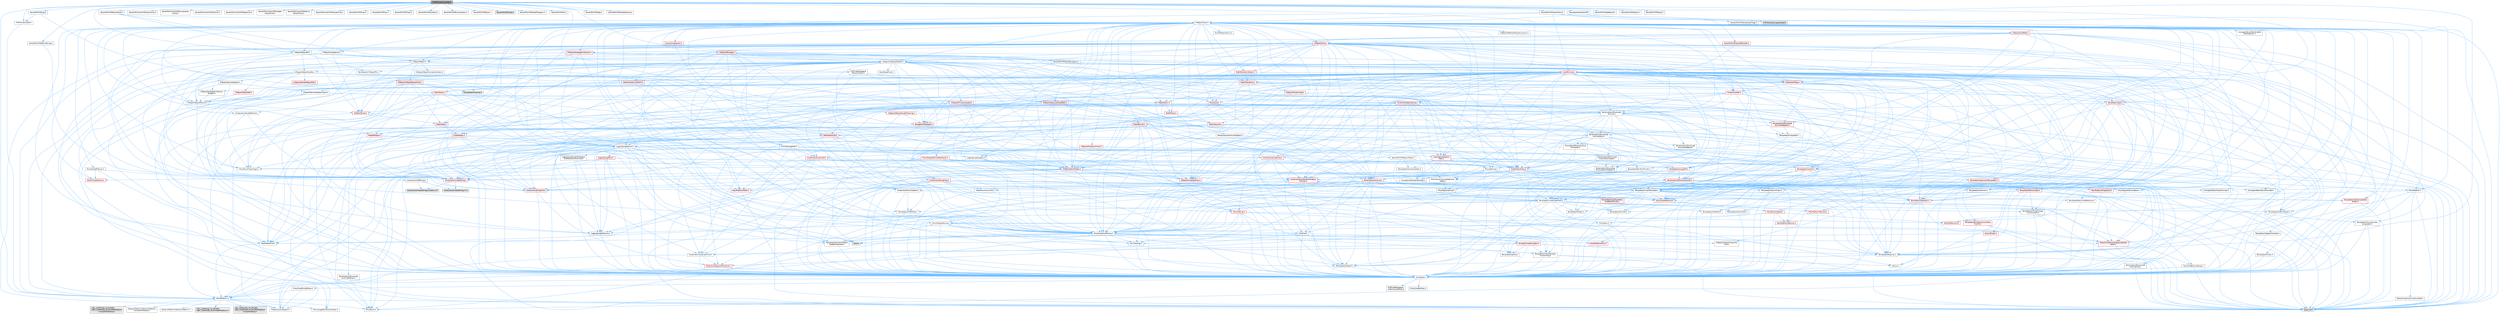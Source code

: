 digraph "VVMNativeConverter.h"
{
 // INTERACTIVE_SVG=YES
 // LATEX_PDF_SIZE
  bgcolor="transparent";
  edge [fontname=Helvetica,fontsize=10,labelfontname=Helvetica,labelfontsize=10];
  node [fontname=Helvetica,fontsize=10,shape=box,height=0.2,width=0.4];
  Node1 [id="Node000001",label="VVMNativeConverter.h",height=0.2,width=0.4,color="gray40", fillcolor="grey60", style="filled", fontcolor="black",tooltip=" "];
  Node1 -> Node2 [id="edge1_Node000001_Node000002",color="steelblue1",style="solid",tooltip=" "];
  Node2 [id="Node000002",label="HAL/Platform.h",height=0.2,width=0.4,color="grey40", fillcolor="white", style="filled",URL="$d9/dd0/Platform_8h.html",tooltip=" "];
  Node2 -> Node3 [id="edge2_Node000002_Node000003",color="steelblue1",style="solid",tooltip=" "];
  Node3 [id="Node000003",label="Misc/Build.h",height=0.2,width=0.4,color="grey40", fillcolor="white", style="filled",URL="$d3/dbb/Build_8h.html",tooltip=" "];
  Node2 -> Node4 [id="edge3_Node000002_Node000004",color="steelblue1",style="solid",tooltip=" "];
  Node4 [id="Node000004",label="Misc/LargeWorldCoordinates.h",height=0.2,width=0.4,color="grey40", fillcolor="white", style="filled",URL="$d2/dcb/LargeWorldCoordinates_8h.html",tooltip=" "];
  Node2 -> Node5 [id="edge4_Node000002_Node000005",color="steelblue1",style="solid",tooltip=" "];
  Node5 [id="Node000005",label="type_traits",height=0.2,width=0.4,color="grey60", fillcolor="#E0E0E0", style="filled",tooltip=" "];
  Node2 -> Node6 [id="edge5_Node000002_Node000006",color="steelblue1",style="solid",tooltip=" "];
  Node6 [id="Node000006",label="PreprocessorHelpers.h",height=0.2,width=0.4,color="grey40", fillcolor="white", style="filled",URL="$db/ddb/PreprocessorHelpers_8h.html",tooltip=" "];
  Node2 -> Node7 [id="edge6_Node000002_Node000007",color="steelblue1",style="solid",tooltip=" "];
  Node7 [id="Node000007",label="UBT_COMPILED_PLATFORM\l/UBT_COMPILED_PLATFORMPlatform\lCompilerPreSetup.h",height=0.2,width=0.4,color="grey60", fillcolor="#E0E0E0", style="filled",tooltip=" "];
  Node2 -> Node8 [id="edge7_Node000002_Node000008",color="steelblue1",style="solid",tooltip=" "];
  Node8 [id="Node000008",label="GenericPlatform/GenericPlatform\lCompilerPreSetup.h",height=0.2,width=0.4,color="grey40", fillcolor="white", style="filled",URL="$d9/dc8/GenericPlatformCompilerPreSetup_8h.html",tooltip=" "];
  Node2 -> Node9 [id="edge8_Node000002_Node000009",color="steelblue1",style="solid",tooltip=" "];
  Node9 [id="Node000009",label="GenericPlatform/GenericPlatform.h",height=0.2,width=0.4,color="grey40", fillcolor="white", style="filled",URL="$d6/d84/GenericPlatform_8h.html",tooltip=" "];
  Node2 -> Node10 [id="edge9_Node000002_Node000010",color="steelblue1",style="solid",tooltip=" "];
  Node10 [id="Node000010",label="UBT_COMPILED_PLATFORM\l/UBT_COMPILED_PLATFORMPlatform.h",height=0.2,width=0.4,color="grey60", fillcolor="#E0E0E0", style="filled",tooltip=" "];
  Node2 -> Node11 [id="edge10_Node000002_Node000011",color="steelblue1",style="solid",tooltip=" "];
  Node11 [id="Node000011",label="UBT_COMPILED_PLATFORM\l/UBT_COMPILED_PLATFORMPlatform\lCompilerSetup.h",height=0.2,width=0.4,color="grey60", fillcolor="#E0E0E0", style="filled",tooltip=" "];
  Node1 -> Node12 [id="edge11_Node000001_Node000012",color="steelblue1",style="solid",tooltip=" "];
  Node12 [id="Node000012",label="Templates/EnableIf.h",height=0.2,width=0.4,color="grey40", fillcolor="white", style="filled",URL="$d7/d60/EnableIf_8h.html",tooltip=" "];
  Node12 -> Node13 [id="edge12_Node000012_Node000013",color="steelblue1",style="solid",tooltip=" "];
  Node13 [id="Node000013",label="CoreTypes.h",height=0.2,width=0.4,color="grey40", fillcolor="white", style="filled",URL="$dc/dec/CoreTypes_8h.html",tooltip=" "];
  Node13 -> Node2 [id="edge13_Node000013_Node000002",color="steelblue1",style="solid",tooltip=" "];
  Node13 -> Node14 [id="edge14_Node000013_Node000014",color="steelblue1",style="solid",tooltip=" "];
  Node14 [id="Node000014",label="ProfilingDebugging\l/UMemoryDefines.h",height=0.2,width=0.4,color="grey40", fillcolor="white", style="filled",URL="$d2/da2/UMemoryDefines_8h.html",tooltip=" "];
  Node13 -> Node15 [id="edge15_Node000013_Node000015",color="steelblue1",style="solid",tooltip=" "];
  Node15 [id="Node000015",label="Misc/CoreMiscDefines.h",height=0.2,width=0.4,color="grey40", fillcolor="white", style="filled",URL="$da/d38/CoreMiscDefines_8h.html",tooltip=" "];
  Node15 -> Node2 [id="edge16_Node000015_Node000002",color="steelblue1",style="solid",tooltip=" "];
  Node15 -> Node6 [id="edge17_Node000015_Node000006",color="steelblue1",style="solid",tooltip=" "];
  Node13 -> Node16 [id="edge18_Node000013_Node000016",color="steelblue1",style="solid",tooltip=" "];
  Node16 [id="Node000016",label="Misc/CoreDefines.h",height=0.2,width=0.4,color="grey40", fillcolor="white", style="filled",URL="$d3/dd2/CoreDefines_8h.html",tooltip=" "];
  Node1 -> Node17 [id="edge19_Node000001_Node000017",color="steelblue1",style="solid",tooltip=" "];
  Node17 [id="Node000017",label="Templates/NonNullPointer.h",height=0.2,width=0.4,color="grey40", fillcolor="white", style="filled",URL="$d1/dd7/NonNullPointer_8h.html",tooltip=" "];
  Node17 -> Node13 [id="edge20_Node000017_Node000013",color="steelblue1",style="solid",tooltip=" "];
  Node17 -> Node18 [id="edge21_Node000017_Node000018",color="steelblue1",style="solid",tooltip=" "];
  Node18 [id="Node000018",label="Misc/AssertionMacros.h",height=0.2,width=0.4,color="grey40", fillcolor="white", style="filled",URL="$d0/dfa/AssertionMacros_8h.html",tooltip=" "];
  Node18 -> Node13 [id="edge22_Node000018_Node000013",color="steelblue1",style="solid",tooltip=" "];
  Node18 -> Node2 [id="edge23_Node000018_Node000002",color="steelblue1",style="solid",tooltip=" "];
  Node18 -> Node19 [id="edge24_Node000018_Node000019",color="steelblue1",style="solid",tooltip=" "];
  Node19 [id="Node000019",label="HAL/PlatformMisc.h",height=0.2,width=0.4,color="red", fillcolor="#FFF0F0", style="filled",URL="$d0/df5/PlatformMisc_8h.html",tooltip=" "];
  Node19 -> Node13 [id="edge25_Node000019_Node000013",color="steelblue1",style="solid",tooltip=" "];
  Node18 -> Node6 [id="edge26_Node000018_Node000006",color="steelblue1",style="solid",tooltip=" "];
  Node18 -> Node12 [id="edge27_Node000018_Node000012",color="steelblue1",style="solid",tooltip=" "];
  Node18 -> Node55 [id="edge28_Node000018_Node000055",color="steelblue1",style="solid",tooltip=" "];
  Node55 [id="Node000055",label="Templates/IsArrayOrRefOf\lTypeByPredicate.h",height=0.2,width=0.4,color="grey40", fillcolor="white", style="filled",URL="$d6/da1/IsArrayOrRefOfTypeByPredicate_8h.html",tooltip=" "];
  Node55 -> Node13 [id="edge29_Node000055_Node000013",color="steelblue1",style="solid",tooltip=" "];
  Node18 -> Node56 [id="edge30_Node000018_Node000056",color="steelblue1",style="solid",tooltip=" "];
  Node56 [id="Node000056",label="Templates/IsValidVariadic\lFunctionArg.h",height=0.2,width=0.4,color="grey40", fillcolor="white", style="filled",URL="$d0/dc8/IsValidVariadicFunctionArg_8h.html",tooltip=" "];
  Node56 -> Node13 [id="edge31_Node000056_Node000013",color="steelblue1",style="solid",tooltip=" "];
  Node56 -> Node57 [id="edge32_Node000056_Node000057",color="steelblue1",style="solid",tooltip=" "];
  Node57 [id="Node000057",label="IsEnum.h",height=0.2,width=0.4,color="grey40", fillcolor="white", style="filled",URL="$d4/de5/IsEnum_8h.html",tooltip=" "];
  Node56 -> Node5 [id="edge33_Node000056_Node000005",color="steelblue1",style="solid",tooltip=" "];
  Node18 -> Node58 [id="edge34_Node000018_Node000058",color="steelblue1",style="solid",tooltip=" "];
  Node58 [id="Node000058",label="Traits/IsCharEncodingCompatible\lWith.h",height=0.2,width=0.4,color="red", fillcolor="#FFF0F0", style="filled",URL="$df/dd1/IsCharEncodingCompatibleWith_8h.html",tooltip=" "];
  Node58 -> Node5 [id="edge35_Node000058_Node000005",color="steelblue1",style="solid",tooltip=" "];
  Node18 -> Node60 [id="edge36_Node000018_Node000060",color="steelblue1",style="solid",tooltip=" "];
  Node60 [id="Node000060",label="Misc/VarArgs.h",height=0.2,width=0.4,color="grey40", fillcolor="white", style="filled",URL="$d5/d6f/VarArgs_8h.html",tooltip=" "];
  Node60 -> Node13 [id="edge37_Node000060_Node000013",color="steelblue1",style="solid",tooltip=" "];
  Node18 -> Node61 [id="edge38_Node000018_Node000061",color="steelblue1",style="solid",tooltip=" "];
  Node61 [id="Node000061",label="String/FormatStringSan.h",height=0.2,width=0.4,color="red", fillcolor="#FFF0F0", style="filled",URL="$d3/d8b/FormatStringSan_8h.html",tooltip=" "];
  Node61 -> Node5 [id="edge39_Node000061_Node000005",color="steelblue1",style="solid",tooltip=" "];
  Node61 -> Node13 [id="edge40_Node000061_Node000013",color="steelblue1",style="solid",tooltip=" "];
  Node61 -> Node62 [id="edge41_Node000061_Node000062",color="steelblue1",style="solid",tooltip=" "];
  Node62 [id="Node000062",label="Templates/Requires.h",height=0.2,width=0.4,color="grey40", fillcolor="white", style="filled",URL="$dc/d96/Requires_8h.html",tooltip=" "];
  Node62 -> Node12 [id="edge42_Node000062_Node000012",color="steelblue1",style="solid",tooltip=" "];
  Node62 -> Node5 [id="edge43_Node000062_Node000005",color="steelblue1",style="solid",tooltip=" "];
  Node61 -> Node63 [id="edge44_Node000061_Node000063",color="steelblue1",style="solid",tooltip=" "];
  Node63 [id="Node000063",label="Templates/Identity.h",height=0.2,width=0.4,color="grey40", fillcolor="white", style="filled",URL="$d0/dd5/Identity_8h.html",tooltip=" "];
  Node61 -> Node56 [id="edge45_Node000061_Node000056",color="steelblue1",style="solid",tooltip=" "];
  Node61 -> Node27 [id="edge46_Node000061_Node000027",color="steelblue1",style="solid",tooltip=" "];
  Node27 [id="Node000027",label="Containers/ContainersFwd.h",height=0.2,width=0.4,color="grey40", fillcolor="white", style="filled",URL="$d4/d0a/ContainersFwd_8h.html",tooltip=" "];
  Node27 -> Node2 [id="edge47_Node000027_Node000002",color="steelblue1",style="solid",tooltip=" "];
  Node27 -> Node13 [id="edge48_Node000027_Node000013",color="steelblue1",style="solid",tooltip=" "];
  Node27 -> Node24 [id="edge49_Node000027_Node000024",color="steelblue1",style="solid",tooltip=" "];
  Node24 [id="Node000024",label="Traits/IsContiguousContainer.h",height=0.2,width=0.4,color="red", fillcolor="#FFF0F0", style="filled",URL="$d5/d3c/IsContiguousContainer_8h.html",tooltip=" "];
  Node24 -> Node13 [id="edge50_Node000024_Node000013",color="steelblue1",style="solid",tooltip=" "];
  Node18 -> Node67 [id="edge51_Node000018_Node000067",color="steelblue1",style="solid",tooltip=" "];
  Node67 [id="Node000067",label="atomic",height=0.2,width=0.4,color="grey60", fillcolor="#E0E0E0", style="filled",tooltip=" "];
  Node17 -> Node68 [id="edge52_Node000017_Node000068",color="steelblue1",style="solid",tooltip=" "];
  Node68 [id="Node000068",label="Misc/IntrusiveUnsetOptional\lState.h",height=0.2,width=0.4,color="grey40", fillcolor="white", style="filled",URL="$d2/d0a/IntrusiveUnsetOptionalState_8h.html",tooltip=" "];
  Node68 -> Node69 [id="edge53_Node000068_Node000069",color="steelblue1",style="solid",tooltip=" "];
  Node69 [id="Node000069",label="Misc/OptionalFwd.h",height=0.2,width=0.4,color="grey40", fillcolor="white", style="filled",URL="$dc/d50/OptionalFwd_8h.html",tooltip=" "];
  Node17 -> Node70 [id="edge54_Node000017_Node000070",color="steelblue1",style="solid",tooltip=" "];
  Node70 [id="Node000070",label="Misc/NotNull.h",height=0.2,width=0.4,color="grey40", fillcolor="white", style="filled",URL="$df/dcc/Misc_2NotNull_8h.html",tooltip=" "];
  Node70 -> Node13 [id="edge55_Node000070_Node000013",color="steelblue1",style="solid",tooltip=" "];
  Node70 -> Node62 [id="edge56_Node000070_Node000062",color="steelblue1",style="solid",tooltip=" "];
  Node70 -> Node71 [id="edge57_Node000070_Node000071",color="steelblue1",style="solid",tooltip=" "];
  Node71 [id="Node000071",label="Templates/TypeHash.h",height=0.2,width=0.4,color="red", fillcolor="#FFF0F0", style="filled",URL="$d1/d62/TypeHash_8h.html",tooltip=" "];
  Node71 -> Node13 [id="edge58_Node000071_Node000013",color="steelblue1",style="solid",tooltip=" "];
  Node71 -> Node62 [id="edge59_Node000071_Node000062",color="steelblue1",style="solid",tooltip=" "];
  Node71 -> Node5 [id="edge60_Node000071_Node000005",color="steelblue1",style="solid",tooltip=" "];
  Node70 -> Node89 [id="edge61_Node000070_Node000089",color="steelblue1",style="solid",tooltip=" "];
  Node89 [id="Node000089",label="Traits/IsImplicitlyConstructible.h",height=0.2,width=0.4,color="grey40", fillcolor="white", style="filled",URL="$d8/df5/IsImplicitlyConstructible_8h.html",tooltip=" "];
  Node89 -> Node5 [id="edge62_Node000089_Node000005",color="steelblue1",style="solid",tooltip=" "];
  Node70 -> Node5 [id="edge63_Node000070_Node000005",color="steelblue1",style="solid",tooltip=" "];
  Node17 -> Node69 [id="edge64_Node000017_Node000069",color="steelblue1",style="solid",tooltip=" "];
  Node17 -> Node62 [id="edge65_Node000017_Node000062",color="steelblue1",style="solid",tooltip=" "];
  Node17 -> Node80 [id="edge66_Node000017_Node000080",color="steelblue1",style="solid",tooltip=" "];
  Node80 [id="Node000080",label="Templates/UnrealTypeTraits.h",height=0.2,width=0.4,color="grey40", fillcolor="white", style="filled",URL="$d2/d2d/UnrealTypeTraits_8h.html",tooltip=" "];
  Node80 -> Node13 [id="edge67_Node000080_Node000013",color="steelblue1",style="solid",tooltip=" "];
  Node80 -> Node81 [id="edge68_Node000080_Node000081",color="steelblue1",style="solid",tooltip=" "];
  Node81 [id="Node000081",label="Templates/IsPointer.h",height=0.2,width=0.4,color="grey40", fillcolor="white", style="filled",URL="$d7/d05/IsPointer_8h.html",tooltip=" "];
  Node81 -> Node13 [id="edge69_Node000081_Node000013",color="steelblue1",style="solid",tooltip=" "];
  Node80 -> Node18 [id="edge70_Node000080_Node000018",color="steelblue1",style="solid",tooltip=" "];
  Node80 -> Node82 [id="edge71_Node000080_Node000082",color="steelblue1",style="solid",tooltip=" "];
  Node82 [id="Node000082",label="Templates/AndOrNot.h",height=0.2,width=0.4,color="grey40", fillcolor="white", style="filled",URL="$db/d0a/AndOrNot_8h.html",tooltip=" "];
  Node82 -> Node13 [id="edge72_Node000082_Node000013",color="steelblue1",style="solid",tooltip=" "];
  Node80 -> Node12 [id="edge73_Node000080_Node000012",color="steelblue1",style="solid",tooltip=" "];
  Node80 -> Node83 [id="edge74_Node000080_Node000083",color="steelblue1",style="solid",tooltip=" "];
  Node83 [id="Node000083",label="Templates/IsArithmetic.h",height=0.2,width=0.4,color="grey40", fillcolor="white", style="filled",URL="$d2/d5d/IsArithmetic_8h.html",tooltip=" "];
  Node83 -> Node13 [id="edge75_Node000083_Node000013",color="steelblue1",style="solid",tooltip=" "];
  Node80 -> Node57 [id="edge76_Node000080_Node000057",color="steelblue1",style="solid",tooltip=" "];
  Node80 -> Node84 [id="edge77_Node000080_Node000084",color="steelblue1",style="solid",tooltip=" "];
  Node84 [id="Node000084",label="Templates/Models.h",height=0.2,width=0.4,color="grey40", fillcolor="white", style="filled",URL="$d3/d0c/Models_8h.html",tooltip=" "];
  Node84 -> Node63 [id="edge78_Node000084_Node000063",color="steelblue1",style="solid",tooltip=" "];
  Node80 -> Node85 [id="edge79_Node000080_Node000085",color="steelblue1",style="solid",tooltip=" "];
  Node85 [id="Node000085",label="Templates/IsPODType.h",height=0.2,width=0.4,color="grey40", fillcolor="white", style="filled",URL="$d7/db1/IsPODType_8h.html",tooltip=" "];
  Node85 -> Node13 [id="edge80_Node000085_Node000013",color="steelblue1",style="solid",tooltip=" "];
  Node80 -> Node86 [id="edge81_Node000080_Node000086",color="steelblue1",style="solid",tooltip=" "];
  Node86 [id="Node000086",label="Templates/IsUECoreType.h",height=0.2,width=0.4,color="grey40", fillcolor="white", style="filled",URL="$d1/db8/IsUECoreType_8h.html",tooltip=" "];
  Node86 -> Node13 [id="edge82_Node000086_Node000013",color="steelblue1",style="solid",tooltip=" "];
  Node86 -> Node5 [id="edge83_Node000086_Node000005",color="steelblue1",style="solid",tooltip=" "];
  Node80 -> Node87 [id="edge84_Node000080_Node000087",color="steelblue1",style="solid",tooltip=" "];
  Node87 [id="Node000087",label="Templates/IsTriviallyCopy\lConstructible.h",height=0.2,width=0.4,color="grey40", fillcolor="white", style="filled",URL="$d3/d78/IsTriviallyCopyConstructible_8h.html",tooltip=" "];
  Node87 -> Node13 [id="edge85_Node000087_Node000013",color="steelblue1",style="solid",tooltip=" "];
  Node87 -> Node5 [id="edge86_Node000087_Node000005",color="steelblue1",style="solid",tooltip=" "];
  Node17 -> Node5 [id="edge87_Node000017_Node000005",color="steelblue1",style="solid",tooltip=" "];
  Node1 -> Node62 [id="edge88_Node000001_Node000062",color="steelblue1",style="solid",tooltip=" "];
  Node1 -> Node90 [id="edge89_Node000001_Node000090",color="steelblue1",style="solid",tooltip=" "];
  Node90 [id="Node000090",label="Templates/SubclassOf.h",height=0.2,width=0.4,color="grey40", fillcolor="white", style="filled",URL="$d5/db4/SubclassOf_8h.html",tooltip=" "];
  Node90 -> Node91 [id="edge90_Node000090_Node000091",color="steelblue1",style="solid",tooltip=" "];
  Node91 [id="Node000091",label="UObject/Class.h",height=0.2,width=0.4,color="grey40", fillcolor="white", style="filled",URL="$d4/d05/Class_8h.html",tooltip=" "];
  Node91 -> Node92 [id="edge91_Node000091_Node000092",color="steelblue1",style="solid",tooltip=" "];
  Node92 [id="Node000092",label="Concepts/GetTypeHashable.h",height=0.2,width=0.4,color="grey40", fillcolor="white", style="filled",URL="$d3/da2/GetTypeHashable_8h.html",tooltip=" "];
  Node92 -> Node13 [id="edge92_Node000092_Node000013",color="steelblue1",style="solid",tooltip=" "];
  Node92 -> Node71 [id="edge93_Node000092_Node000071",color="steelblue1",style="solid",tooltip=" "];
  Node91 -> Node93 [id="edge94_Node000091_Node000093",color="steelblue1",style="solid",tooltip=" "];
  Node93 [id="Node000093",label="Concepts/StaticClassProvider.h",height=0.2,width=0.4,color="grey40", fillcolor="white", style="filled",URL="$dd/d83/StaticClassProvider_8h.html",tooltip=" "];
  Node91 -> Node94 [id="edge95_Node000091_Node000094",color="steelblue1",style="solid",tooltip=" "];
  Node94 [id="Node000094",label="Concepts/StaticStructProvider.h",height=0.2,width=0.4,color="grey40", fillcolor="white", style="filled",URL="$d5/d77/StaticStructProvider_8h.html",tooltip=" "];
  Node91 -> Node95 [id="edge96_Node000091_Node000095",color="steelblue1",style="solid",tooltip=" "];
  Node95 [id="Node000095",label="Concepts/StructSerializable\lWithDefaults.h",height=0.2,width=0.4,color="grey40", fillcolor="white", style="filled",URL="$d5/ddc/StructSerializableWithDefaults_8h.html",tooltip=" "];
  Node91 -> Node96 [id="edge97_Node000091_Node000096",color="steelblue1",style="solid",tooltip=" "];
  Node96 [id="Node000096",label="Containers/Array.h",height=0.2,width=0.4,color="red", fillcolor="#FFF0F0", style="filled",URL="$df/dd0/Array_8h.html",tooltip=" "];
  Node96 -> Node13 [id="edge98_Node000096_Node000013",color="steelblue1",style="solid",tooltip=" "];
  Node96 -> Node18 [id="edge99_Node000096_Node000018",color="steelblue1",style="solid",tooltip=" "];
  Node96 -> Node68 [id="edge100_Node000096_Node000068",color="steelblue1",style="solid",tooltip=" "];
  Node96 -> Node99 [id="edge101_Node000096_Node000099",color="steelblue1",style="solid",tooltip=" "];
  Node99 [id="Node000099",label="HAL/UnrealMemory.h",height=0.2,width=0.4,color="red", fillcolor="#FFF0F0", style="filled",URL="$d9/d96/UnrealMemory_8h.html",tooltip=" "];
  Node99 -> Node13 [id="edge102_Node000099_Node000013",color="steelblue1",style="solid",tooltip=" "];
  Node99 -> Node101 [id="edge103_Node000099_Node000101",color="steelblue1",style="solid",tooltip=" "];
  Node101 [id="Node000101",label="HAL/MemoryBase.h",height=0.2,width=0.4,color="red", fillcolor="#FFF0F0", style="filled",URL="$d6/d9f/MemoryBase_8h.html",tooltip=" "];
  Node101 -> Node13 [id="edge104_Node000101_Node000013",color="steelblue1",style="solid",tooltip=" "];
  Node101 -> Node48 [id="edge105_Node000101_Node000048",color="steelblue1",style="solid",tooltip=" "];
  Node48 [id="Node000048",label="HAL/PlatformAtomics.h",height=0.2,width=0.4,color="red", fillcolor="#FFF0F0", style="filled",URL="$d3/d36/PlatformAtomics_8h.html",tooltip=" "];
  Node48 -> Node13 [id="edge106_Node000048_Node000013",color="steelblue1",style="solid",tooltip=" "];
  Node101 -> Node31 [id="edge107_Node000101_Node000031",color="steelblue1",style="solid",tooltip=" "];
  Node31 [id="Node000031",label="HAL/PlatformCrt.h",height=0.2,width=0.4,color="red", fillcolor="#FFF0F0", style="filled",URL="$d8/d75/PlatformCrt_8h.html",tooltip=" "];
  Node101 -> Node102 [id="edge108_Node000101_Node000102",color="steelblue1",style="solid",tooltip=" "];
  Node102 [id="Node000102",label="Misc/Exec.h",height=0.2,width=0.4,color="grey40", fillcolor="white", style="filled",URL="$de/ddb/Exec_8h.html",tooltip=" "];
  Node102 -> Node13 [id="edge109_Node000102_Node000013",color="steelblue1",style="solid",tooltip=" "];
  Node102 -> Node18 [id="edge110_Node000102_Node000018",color="steelblue1",style="solid",tooltip=" "];
  Node101 -> Node103 [id="edge111_Node000101_Node000103",color="steelblue1",style="solid",tooltip=" "];
  Node103 [id="Node000103",label="Misc/OutputDevice.h",height=0.2,width=0.4,color="grey40", fillcolor="white", style="filled",URL="$d7/d32/OutputDevice_8h.html",tooltip=" "];
  Node103 -> Node26 [id="edge112_Node000103_Node000026",color="steelblue1",style="solid",tooltip=" "];
  Node26 [id="Node000026",label="CoreFwd.h",height=0.2,width=0.4,color="grey40", fillcolor="white", style="filled",URL="$d1/d1e/CoreFwd_8h.html",tooltip=" "];
  Node26 -> Node13 [id="edge113_Node000026_Node000013",color="steelblue1",style="solid",tooltip=" "];
  Node26 -> Node27 [id="edge114_Node000026_Node000027",color="steelblue1",style="solid",tooltip=" "];
  Node26 -> Node28 [id="edge115_Node000026_Node000028",color="steelblue1",style="solid",tooltip=" "];
  Node28 [id="Node000028",label="Math/MathFwd.h",height=0.2,width=0.4,color="grey40", fillcolor="white", style="filled",URL="$d2/d10/MathFwd_8h.html",tooltip=" "];
  Node28 -> Node2 [id="edge116_Node000028_Node000002",color="steelblue1",style="solid",tooltip=" "];
  Node26 -> Node29 [id="edge117_Node000026_Node000029",color="steelblue1",style="solid",tooltip=" "];
  Node29 [id="Node000029",label="UObject/UObjectHierarchy\lFwd.h",height=0.2,width=0.4,color="grey40", fillcolor="white", style="filled",URL="$d3/d13/UObjectHierarchyFwd_8h.html",tooltip=" "];
  Node103 -> Node13 [id="edge118_Node000103_Node000013",color="steelblue1",style="solid",tooltip=" "];
  Node103 -> Node104 [id="edge119_Node000103_Node000104",color="steelblue1",style="solid",tooltip=" "];
  Node104 [id="Node000104",label="Logging/LogVerbosity.h",height=0.2,width=0.4,color="grey40", fillcolor="white", style="filled",URL="$d2/d8f/LogVerbosity_8h.html",tooltip=" "];
  Node104 -> Node13 [id="edge120_Node000104_Node000013",color="steelblue1",style="solid",tooltip=" "];
  Node103 -> Node60 [id="edge121_Node000103_Node000060",color="steelblue1",style="solid",tooltip=" "];
  Node103 -> Node55 [id="edge122_Node000103_Node000055",color="steelblue1",style="solid",tooltip=" "];
  Node103 -> Node56 [id="edge123_Node000103_Node000056",color="steelblue1",style="solid",tooltip=" "];
  Node103 -> Node58 [id="edge124_Node000103_Node000058",color="steelblue1",style="solid",tooltip=" "];
  Node99 -> Node111 [id="edge125_Node000099_Node000111",color="steelblue1",style="solid",tooltip=" "];
  Node111 [id="Node000111",label="HAL/PlatformMemory.h",height=0.2,width=0.4,color="red", fillcolor="#FFF0F0", style="filled",URL="$de/d68/PlatformMemory_8h.html",tooltip=" "];
  Node111 -> Node13 [id="edge126_Node000111_Node000013",color="steelblue1",style="solid",tooltip=" "];
  Node99 -> Node81 [id="edge127_Node000099_Node000081",color="steelblue1",style="solid",tooltip=" "];
  Node96 -> Node80 [id="edge128_Node000096_Node000080",color="steelblue1",style="solid",tooltip=" "];
  Node96 -> Node114 [id="edge129_Node000096_Node000114",color="steelblue1",style="solid",tooltip=" "];
  Node114 [id="Node000114",label="Templates/UnrealTemplate.h",height=0.2,width=0.4,color="grey40", fillcolor="white", style="filled",URL="$d4/d24/UnrealTemplate_8h.html",tooltip=" "];
  Node114 -> Node13 [id="edge130_Node000114_Node000013",color="steelblue1",style="solid",tooltip=" "];
  Node114 -> Node81 [id="edge131_Node000114_Node000081",color="steelblue1",style="solid",tooltip=" "];
  Node114 -> Node99 [id="edge132_Node000114_Node000099",color="steelblue1",style="solid",tooltip=" "];
  Node114 -> Node115 [id="edge133_Node000114_Node000115",color="steelblue1",style="solid",tooltip=" "];
  Node115 [id="Node000115",label="Templates/CopyQualifiers\lAndRefsFromTo.h",height=0.2,width=0.4,color="red", fillcolor="#FFF0F0", style="filled",URL="$d3/db3/CopyQualifiersAndRefsFromTo_8h.html",tooltip=" "];
  Node114 -> Node80 [id="edge134_Node000114_Node000080",color="steelblue1",style="solid",tooltip=" "];
  Node114 -> Node117 [id="edge135_Node000114_Node000117",color="steelblue1",style="solid",tooltip=" "];
  Node117 [id="Node000117",label="Templates/RemoveReference.h",height=0.2,width=0.4,color="grey40", fillcolor="white", style="filled",URL="$da/dbe/RemoveReference_8h.html",tooltip=" "];
  Node117 -> Node13 [id="edge136_Node000117_Node000013",color="steelblue1",style="solid",tooltip=" "];
  Node114 -> Node62 [id="edge137_Node000114_Node000062",color="steelblue1",style="solid",tooltip=" "];
  Node114 -> Node118 [id="edge138_Node000114_Node000118",color="steelblue1",style="solid",tooltip=" "];
  Node118 [id="Node000118",label="Templates/TypeCompatible\lBytes.h",height=0.2,width=0.4,color="red", fillcolor="#FFF0F0", style="filled",URL="$df/d0a/TypeCompatibleBytes_8h.html",tooltip=" "];
  Node118 -> Node13 [id="edge139_Node000118_Node000013",color="steelblue1",style="solid",tooltip=" "];
  Node118 -> Node5 [id="edge140_Node000118_Node000005",color="steelblue1",style="solid",tooltip=" "];
  Node114 -> Node63 [id="edge141_Node000114_Node000063",color="steelblue1",style="solid",tooltip=" "];
  Node114 -> Node24 [id="edge142_Node000114_Node000024",color="steelblue1",style="solid",tooltip=" "];
  Node114 -> Node119 [id="edge143_Node000114_Node000119",color="steelblue1",style="solid",tooltip=" "];
  Node119 [id="Node000119",label="Traits/UseBitwiseSwap.h",height=0.2,width=0.4,color="grey40", fillcolor="white", style="filled",URL="$db/df3/UseBitwiseSwap_8h.html",tooltip=" "];
  Node119 -> Node13 [id="edge144_Node000119_Node000013",color="steelblue1",style="solid",tooltip=" "];
  Node119 -> Node5 [id="edge145_Node000119_Node000005",color="steelblue1",style="solid",tooltip=" "];
  Node114 -> Node5 [id="edge146_Node000114_Node000005",color="steelblue1",style="solid",tooltip=" "];
  Node96 -> Node121 [id="edge147_Node000096_Node000121",color="steelblue1",style="solid",tooltip=" "];
  Node121 [id="Node000121",label="Containers/ContainerAllocation\lPolicies.h",height=0.2,width=0.4,color="red", fillcolor="#FFF0F0", style="filled",URL="$d7/dff/ContainerAllocationPolicies_8h.html",tooltip=" "];
  Node121 -> Node13 [id="edge148_Node000121_Node000013",color="steelblue1",style="solid",tooltip=" "];
  Node121 -> Node121 [id="edge149_Node000121_Node000121",color="steelblue1",style="solid",tooltip=" "];
  Node121 -> Node123 [id="edge150_Node000121_Node000123",color="steelblue1",style="solid",tooltip=" "];
  Node123 [id="Node000123",label="HAL/PlatformMath.h",height=0.2,width=0.4,color="red", fillcolor="#FFF0F0", style="filled",URL="$dc/d53/PlatformMath_8h.html",tooltip=" "];
  Node123 -> Node13 [id="edge151_Node000123_Node000013",color="steelblue1",style="solid",tooltip=" "];
  Node121 -> Node99 [id="edge152_Node000121_Node000099",color="steelblue1",style="solid",tooltip=" "];
  Node121 -> Node41 [id="edge153_Node000121_Node000041",color="steelblue1",style="solid",tooltip=" "];
  Node41 [id="Node000041",label="Math/NumericLimits.h",height=0.2,width=0.4,color="grey40", fillcolor="white", style="filled",URL="$df/d1b/NumericLimits_8h.html",tooltip=" "];
  Node41 -> Node13 [id="edge154_Node000041_Node000013",color="steelblue1",style="solid",tooltip=" "];
  Node121 -> Node18 [id="edge155_Node000121_Node000018",color="steelblue1",style="solid",tooltip=" "];
  Node121 -> Node132 [id="edge156_Node000121_Node000132",color="steelblue1",style="solid",tooltip=" "];
  Node132 [id="Node000132",label="Templates/MemoryOps.h",height=0.2,width=0.4,color="red", fillcolor="#FFF0F0", style="filled",URL="$db/dea/MemoryOps_8h.html",tooltip=" "];
  Node132 -> Node13 [id="edge157_Node000132_Node000013",color="steelblue1",style="solid",tooltip=" "];
  Node132 -> Node99 [id="edge158_Node000132_Node000099",color="steelblue1",style="solid",tooltip=" "];
  Node132 -> Node110 [id="edge159_Node000132_Node000110",color="steelblue1",style="solid",tooltip=" "];
  Node110 [id="Node000110",label="Templates/IsTriviallyCopy\lAssignable.h",height=0.2,width=0.4,color="grey40", fillcolor="white", style="filled",URL="$d2/df2/IsTriviallyCopyAssignable_8h.html",tooltip=" "];
  Node110 -> Node13 [id="edge160_Node000110_Node000013",color="steelblue1",style="solid",tooltip=" "];
  Node110 -> Node5 [id="edge161_Node000110_Node000005",color="steelblue1",style="solid",tooltip=" "];
  Node132 -> Node87 [id="edge162_Node000132_Node000087",color="steelblue1",style="solid",tooltip=" "];
  Node132 -> Node62 [id="edge163_Node000132_Node000062",color="steelblue1",style="solid",tooltip=" "];
  Node132 -> Node80 [id="edge164_Node000132_Node000080",color="steelblue1",style="solid",tooltip=" "];
  Node132 -> Node119 [id="edge165_Node000132_Node000119",color="steelblue1",style="solid",tooltip=" "];
  Node132 -> Node5 [id="edge166_Node000132_Node000005",color="steelblue1",style="solid",tooltip=" "];
  Node121 -> Node118 [id="edge167_Node000121_Node000118",color="steelblue1",style="solid",tooltip=" "];
  Node121 -> Node5 [id="edge168_Node000121_Node000005",color="steelblue1",style="solid",tooltip=" "];
  Node96 -> Node134 [id="edge169_Node000096_Node000134",color="steelblue1",style="solid",tooltip=" "];
  Node134 [id="Node000134",label="Serialization/Archive.h",height=0.2,width=0.4,color="red", fillcolor="#FFF0F0", style="filled",URL="$d7/d3b/Archive_8h.html",tooltip=" "];
  Node134 -> Node26 [id="edge170_Node000134_Node000026",color="steelblue1",style="solid",tooltip=" "];
  Node134 -> Node13 [id="edge171_Node000134_Node000013",color="steelblue1",style="solid",tooltip=" "];
  Node134 -> Node135 [id="edge172_Node000134_Node000135",color="steelblue1",style="solid",tooltip=" "];
  Node135 [id="Node000135",label="HAL/PlatformProperties.h",height=0.2,width=0.4,color="red", fillcolor="#FFF0F0", style="filled",URL="$d9/db0/PlatformProperties_8h.html",tooltip=" "];
  Node135 -> Node13 [id="edge173_Node000135_Node000013",color="steelblue1",style="solid",tooltip=" "];
  Node134 -> Node28 [id="edge174_Node000134_Node000028",color="steelblue1",style="solid",tooltip=" "];
  Node134 -> Node18 [id="edge175_Node000134_Node000018",color="steelblue1",style="solid",tooltip=" "];
  Node134 -> Node3 [id="edge176_Node000134_Node000003",color="steelblue1",style="solid",tooltip=" "];
  Node134 -> Node139 [id="edge177_Node000134_Node000139",color="steelblue1",style="solid",tooltip=" "];
  Node139 [id="Node000139",label="Misc/EngineVersionBase.h",height=0.2,width=0.4,color="grey40", fillcolor="white", style="filled",URL="$d5/d2b/EngineVersionBase_8h.html",tooltip=" "];
  Node139 -> Node13 [id="edge178_Node000139_Node000013",color="steelblue1",style="solid",tooltip=" "];
  Node134 -> Node60 [id="edge179_Node000134_Node000060",color="steelblue1",style="solid",tooltip=" "];
  Node134 -> Node12 [id="edge180_Node000134_Node000012",color="steelblue1",style="solid",tooltip=" "];
  Node134 -> Node55 [id="edge181_Node000134_Node000055",color="steelblue1",style="solid",tooltip=" "];
  Node134 -> Node142 [id="edge182_Node000134_Node000142",color="steelblue1",style="solid",tooltip=" "];
  Node142 [id="Node000142",label="Templates/IsEnumClass.h",height=0.2,width=0.4,color="grey40", fillcolor="white", style="filled",URL="$d7/d15/IsEnumClass_8h.html",tooltip=" "];
  Node142 -> Node13 [id="edge183_Node000142_Node000013",color="steelblue1",style="solid",tooltip=" "];
  Node142 -> Node82 [id="edge184_Node000142_Node000082",color="steelblue1",style="solid",tooltip=" "];
  Node134 -> Node56 [id="edge185_Node000134_Node000056",color="steelblue1",style="solid",tooltip=" "];
  Node134 -> Node114 [id="edge186_Node000134_Node000114",color="steelblue1",style="solid",tooltip=" "];
  Node134 -> Node58 [id="edge187_Node000134_Node000058",color="steelblue1",style="solid",tooltip=" "];
  Node96 -> Node92 [id="edge188_Node000096_Node000092",color="steelblue1",style="solid",tooltip=" "];
  Node96 -> Node62 [id="edge189_Node000096_Node000062",color="steelblue1",style="solid",tooltip=" "];
  Node96 -> Node167 [id="edge190_Node000096_Node000167",color="steelblue1",style="solid",tooltip=" "];
  Node167 [id="Node000167",label="Templates/AlignmentTemplates.h",height=0.2,width=0.4,color="red", fillcolor="#FFF0F0", style="filled",URL="$dd/d32/AlignmentTemplates_8h.html",tooltip=" "];
  Node167 -> Node13 [id="edge191_Node000167_Node000013",color="steelblue1",style="solid",tooltip=" "];
  Node167 -> Node81 [id="edge192_Node000167_Node000081",color="steelblue1",style="solid",tooltip=" "];
  Node96 -> Node5 [id="edge193_Node000096_Node000005",color="steelblue1",style="solid",tooltip=" "];
  Node91 -> Node146 [id="edge194_Node000091_Node000146",color="steelblue1",style="solid",tooltip=" "];
  Node146 [id="Node000146",label="Containers/EnumAsByte.h",height=0.2,width=0.4,color="grey40", fillcolor="white", style="filled",URL="$d6/d9a/EnumAsByte_8h.html",tooltip=" "];
  Node146 -> Node13 [id="edge195_Node000146_Node000013",color="steelblue1",style="solid",tooltip=" "];
  Node146 -> Node85 [id="edge196_Node000146_Node000085",color="steelblue1",style="solid",tooltip=" "];
  Node146 -> Node71 [id="edge197_Node000146_Node000071",color="steelblue1",style="solid",tooltip=" "];
  Node91 -> Node168 [id="edge198_Node000091_Node000168",color="steelblue1",style="solid",tooltip=" "];
  Node168 [id="Node000168",label="Containers/Map.h",height=0.2,width=0.4,color="red", fillcolor="#FFF0F0", style="filled",URL="$df/d79/Map_8h.html",tooltip=" "];
  Node168 -> Node13 [id="edge199_Node000168_Node000013",color="steelblue1",style="solid",tooltip=" "];
  Node168 -> Node170 [id="edge200_Node000168_Node000170",color="steelblue1",style="solid",tooltip=" "];
  Node170 [id="Node000170",label="Containers/Set.h",height=0.2,width=0.4,color="red", fillcolor="#FFF0F0", style="filled",URL="$d4/d45/Set_8h.html",tooltip=" "];
  Node170 -> Node121 [id="edge201_Node000170_Node000121",color="steelblue1",style="solid",tooltip=" "];
  Node170 -> Node172 [id="edge202_Node000170_Node000172",color="steelblue1",style="solid",tooltip=" "];
  Node172 [id="Node000172",label="Containers/SparseArray.h",height=0.2,width=0.4,color="red", fillcolor="#FFF0F0", style="filled",URL="$d5/dbf/SparseArray_8h.html",tooltip=" "];
  Node172 -> Node13 [id="edge203_Node000172_Node000013",color="steelblue1",style="solid",tooltip=" "];
  Node172 -> Node18 [id="edge204_Node000172_Node000018",color="steelblue1",style="solid",tooltip=" "];
  Node172 -> Node99 [id="edge205_Node000172_Node000099",color="steelblue1",style="solid",tooltip=" "];
  Node172 -> Node80 [id="edge206_Node000172_Node000080",color="steelblue1",style="solid",tooltip=" "];
  Node172 -> Node114 [id="edge207_Node000172_Node000114",color="steelblue1",style="solid",tooltip=" "];
  Node172 -> Node121 [id="edge208_Node000172_Node000121",color="steelblue1",style="solid",tooltip=" "];
  Node172 -> Node96 [id="edge209_Node000172_Node000096",color="steelblue1",style="solid",tooltip=" "];
  Node172 -> Node173 [id="edge210_Node000172_Node000173",color="steelblue1",style="solid",tooltip=" "];
  Node173 [id="Node000173",label="Containers/ScriptArray.h",height=0.2,width=0.4,color="red", fillcolor="#FFF0F0", style="filled",URL="$dc/daf/ScriptArray_8h.html",tooltip=" "];
  Node173 -> Node13 [id="edge211_Node000173_Node000013",color="steelblue1",style="solid",tooltip=" "];
  Node173 -> Node18 [id="edge212_Node000173_Node000018",color="steelblue1",style="solid",tooltip=" "];
  Node173 -> Node99 [id="edge213_Node000173_Node000099",color="steelblue1",style="solid",tooltip=" "];
  Node173 -> Node121 [id="edge214_Node000173_Node000121",color="steelblue1",style="solid",tooltip=" "];
  Node173 -> Node96 [id="edge215_Node000173_Node000096",color="steelblue1",style="solid",tooltip=" "];
  Node172 -> Node175 [id="edge216_Node000172_Node000175",color="steelblue1",style="solid",tooltip=" "];
  Node175 [id="Node000175",label="Serialization/Structured\lArchive.h",height=0.2,width=0.4,color="grey40", fillcolor="white", style="filled",URL="$d9/d1e/StructuredArchive_8h.html",tooltip=" "];
  Node175 -> Node96 [id="edge217_Node000175_Node000096",color="steelblue1",style="solid",tooltip=" "];
  Node175 -> Node121 [id="edge218_Node000175_Node000121",color="steelblue1",style="solid",tooltip=" "];
  Node175 -> Node13 [id="edge219_Node000175_Node000013",color="steelblue1",style="solid",tooltip=" "];
  Node175 -> Node176 [id="edge220_Node000175_Node000176",color="steelblue1",style="solid",tooltip=" "];
  Node176 [id="Node000176",label="Formatters/BinaryArchive\lFormatter.h",height=0.2,width=0.4,color="grey40", fillcolor="white", style="filled",URL="$d2/d01/BinaryArchiveFormatter_8h.html",tooltip=" "];
  Node176 -> Node96 [id="edge221_Node000176_Node000096",color="steelblue1",style="solid",tooltip=" "];
  Node176 -> Node2 [id="edge222_Node000176_Node000002",color="steelblue1",style="solid",tooltip=" "];
  Node176 -> Node134 [id="edge223_Node000176_Node000134",color="steelblue1",style="solid",tooltip=" "];
  Node176 -> Node177 [id="edge224_Node000176_Node000177",color="steelblue1",style="solid",tooltip=" "];
  Node177 [id="Node000177",label="Serialization/Structured\lArchiveFormatter.h",height=0.2,width=0.4,color="grey40", fillcolor="white", style="filled",URL="$db/dfe/StructuredArchiveFormatter_8h.html",tooltip=" "];
  Node177 -> Node96 [id="edge225_Node000177_Node000096",color="steelblue1",style="solid",tooltip=" "];
  Node177 -> Node26 [id="edge226_Node000177_Node000026",color="steelblue1",style="solid",tooltip=" "];
  Node177 -> Node13 [id="edge227_Node000177_Node000013",color="steelblue1",style="solid",tooltip=" "];
  Node177 -> Node178 [id="edge228_Node000177_Node000178",color="steelblue1",style="solid",tooltip=" "];
  Node178 [id="Node000178",label="Serialization/Structured\lArchiveNameHelpers.h",height=0.2,width=0.4,color="grey40", fillcolor="white", style="filled",URL="$d0/d7b/StructuredArchiveNameHelpers_8h.html",tooltip=" "];
  Node178 -> Node13 [id="edge229_Node000178_Node000013",color="steelblue1",style="solid",tooltip=" "];
  Node178 -> Node63 [id="edge230_Node000178_Node000063",color="steelblue1",style="solid",tooltip=" "];
  Node176 -> Node178 [id="edge231_Node000176_Node000178",color="steelblue1",style="solid",tooltip=" "];
  Node175 -> Node3 [id="edge232_Node000175_Node000003",color="steelblue1",style="solid",tooltip=" "];
  Node175 -> Node134 [id="edge233_Node000175_Node000134",color="steelblue1",style="solid",tooltip=" "];
  Node175 -> Node179 [id="edge234_Node000175_Node000179",color="steelblue1",style="solid",tooltip=" "];
  Node179 [id="Node000179",label="Serialization/Structured\lArchiveAdapters.h",height=0.2,width=0.4,color="red", fillcolor="#FFF0F0", style="filled",URL="$d3/de1/StructuredArchiveAdapters_8h.html",tooltip=" "];
  Node179 -> Node13 [id="edge235_Node000179_Node000013",color="steelblue1",style="solid",tooltip=" "];
  Node179 -> Node84 [id="edge236_Node000179_Node000084",color="steelblue1",style="solid",tooltip=" "];
  Node179 -> Node182 [id="edge237_Node000179_Node000182",color="steelblue1",style="solid",tooltip=" "];
  Node182 [id="Node000182",label="Serialization/Structured\lArchiveSlots.h",height=0.2,width=0.4,color="grey40", fillcolor="white", style="filled",URL="$d2/d87/StructuredArchiveSlots_8h.html",tooltip=" "];
  Node182 -> Node96 [id="edge238_Node000182_Node000096",color="steelblue1",style="solid",tooltip=" "];
  Node182 -> Node13 [id="edge239_Node000182_Node000013",color="steelblue1",style="solid",tooltip=" "];
  Node182 -> Node176 [id="edge240_Node000182_Node000176",color="steelblue1",style="solid",tooltip=" "];
  Node182 -> Node3 [id="edge241_Node000182_Node000003",color="steelblue1",style="solid",tooltip=" "];
  Node182 -> Node183 [id="edge242_Node000182_Node000183",color="steelblue1",style="solid",tooltip=" "];
  Node183 [id="Node000183",label="Misc/Optional.h",height=0.2,width=0.4,color="grey40", fillcolor="white", style="filled",URL="$d2/dae/Optional_8h.html",tooltip=" "];
  Node183 -> Node13 [id="edge243_Node000183_Node000013",color="steelblue1",style="solid",tooltip=" "];
  Node183 -> Node18 [id="edge244_Node000183_Node000018",color="steelblue1",style="solid",tooltip=" "];
  Node183 -> Node68 [id="edge245_Node000183_Node000068",color="steelblue1",style="solid",tooltip=" "];
  Node183 -> Node69 [id="edge246_Node000183_Node000069",color="steelblue1",style="solid",tooltip=" "];
  Node183 -> Node132 [id="edge247_Node000183_Node000132",color="steelblue1",style="solid",tooltip=" "];
  Node183 -> Node114 [id="edge248_Node000183_Node000114",color="steelblue1",style="solid",tooltip=" "];
  Node183 -> Node134 [id="edge249_Node000183_Node000134",color="steelblue1",style="solid",tooltip=" "];
  Node182 -> Node134 [id="edge250_Node000182_Node000134",color="steelblue1",style="solid",tooltip=" "];
  Node182 -> Node184 [id="edge251_Node000182_Node000184",color="steelblue1",style="solid",tooltip=" "];
  Node184 [id="Node000184",label="Serialization/Structured\lArchiveFwd.h",height=0.2,width=0.4,color="grey40", fillcolor="white", style="filled",URL="$d2/df9/StructuredArchiveFwd_8h.html",tooltip=" "];
  Node184 -> Node13 [id="edge252_Node000184_Node000013",color="steelblue1",style="solid",tooltip=" "];
  Node184 -> Node3 [id="edge253_Node000184_Node000003",color="steelblue1",style="solid",tooltip=" "];
  Node184 -> Node5 [id="edge254_Node000184_Node000005",color="steelblue1",style="solid",tooltip=" "];
  Node182 -> Node178 [id="edge255_Node000182_Node000178",color="steelblue1",style="solid",tooltip=" "];
  Node182 -> Node185 [id="edge256_Node000182_Node000185",color="steelblue1",style="solid",tooltip=" "];
  Node185 [id="Node000185",label="Serialization/Structured\lArchiveSlotBase.h",height=0.2,width=0.4,color="grey40", fillcolor="white", style="filled",URL="$d9/d9a/StructuredArchiveSlotBase_8h.html",tooltip=" "];
  Node185 -> Node13 [id="edge257_Node000185_Node000013",color="steelblue1",style="solid",tooltip=" "];
  Node182 -> Node12 [id="edge258_Node000182_Node000012",color="steelblue1",style="solid",tooltip=" "];
  Node182 -> Node142 [id="edge259_Node000182_Node000142",color="steelblue1",style="solid",tooltip=" "];
  Node179 -> Node186 [id="edge260_Node000179_Node000186",color="steelblue1",style="solid",tooltip=" "];
  Node186 [id="Node000186",label="Templates/UniqueObj.h",height=0.2,width=0.4,color="grey40", fillcolor="white", style="filled",URL="$da/d95/UniqueObj_8h.html",tooltip=" "];
  Node186 -> Node13 [id="edge261_Node000186_Node000013",color="steelblue1",style="solid",tooltip=" "];
  Node186 -> Node187 [id="edge262_Node000186_Node000187",color="steelblue1",style="solid",tooltip=" "];
  Node187 [id="Node000187",label="Templates/UniquePtr.h",height=0.2,width=0.4,color="red", fillcolor="#FFF0F0", style="filled",URL="$de/d1a/UniquePtr_8h.html",tooltip=" "];
  Node187 -> Node13 [id="edge263_Node000187_Node000013",color="steelblue1",style="solid",tooltip=" "];
  Node187 -> Node114 [id="edge264_Node000187_Node000114",color="steelblue1",style="solid",tooltip=" "];
  Node187 -> Node62 [id="edge265_Node000187_Node000062",color="steelblue1",style="solid",tooltip=" "];
  Node187 -> Node145 [id="edge266_Node000187_Node000145",color="steelblue1",style="solid",tooltip=" "];
  Node145 [id="Node000145",label="Serialization/MemoryLayout.h",height=0.2,width=0.4,color="red", fillcolor="#FFF0F0", style="filled",URL="$d7/d66/MemoryLayout_8h.html",tooltip=" "];
  Node145 -> Node93 [id="edge267_Node000145_Node000093",color="steelblue1",style="solid",tooltip=" "];
  Node145 -> Node94 [id="edge268_Node000145_Node000094",color="steelblue1",style="solid",tooltip=" "];
  Node145 -> Node146 [id="edge269_Node000145_Node000146",color="steelblue1",style="solid",tooltip=" "];
  Node145 -> Node21 [id="edge270_Node000145_Node000021",color="steelblue1",style="solid",tooltip=" "];
  Node21 [id="Node000021",label="Containers/StringFwd.h",height=0.2,width=0.4,color="red", fillcolor="#FFF0F0", style="filled",URL="$df/d37/StringFwd_8h.html",tooltip=" "];
  Node21 -> Node13 [id="edge271_Node000021_Node000013",color="steelblue1",style="solid",tooltip=" "];
  Node21 -> Node24 [id="edge272_Node000021_Node000024",color="steelblue1",style="solid",tooltip=" "];
  Node145 -> Node99 [id="edge273_Node000145_Node000099",color="steelblue1",style="solid",tooltip=" "];
  Node145 -> Node12 [id="edge274_Node000145_Node000012",color="steelblue1",style="solid",tooltip=" "];
  Node145 -> Node148 [id="edge275_Node000145_Node000148",color="steelblue1",style="solid",tooltip=" "];
  Node148 [id="Node000148",label="Templates/IsAbstract.h",height=0.2,width=0.4,color="grey40", fillcolor="white", style="filled",URL="$d8/db7/IsAbstract_8h.html",tooltip=" "];
  Node145 -> Node84 [id="edge276_Node000145_Node000084",color="steelblue1",style="solid",tooltip=" "];
  Node145 -> Node114 [id="edge277_Node000145_Node000114",color="steelblue1",style="solid",tooltip=" "];
  Node187 -> Node5 [id="edge278_Node000187_Node000005",color="steelblue1",style="solid",tooltip=" "];
  Node175 -> Node190 [id="edge279_Node000175_Node000190",color="steelblue1",style="solid",tooltip=" "];
  Node190 [id="Node000190",label="Serialization/Structured\lArchiveDefines.h",height=0.2,width=0.4,color="grey40", fillcolor="white", style="filled",URL="$d3/d61/StructuredArchiveDefines_8h.html",tooltip=" "];
  Node190 -> Node3 [id="edge280_Node000190_Node000003",color="steelblue1",style="solid",tooltip=" "];
  Node175 -> Node177 [id="edge281_Node000175_Node000177",color="steelblue1",style="solid",tooltip=" "];
  Node175 -> Node184 [id="edge282_Node000175_Node000184",color="steelblue1",style="solid",tooltip=" "];
  Node175 -> Node178 [id="edge283_Node000175_Node000178",color="steelblue1",style="solid",tooltip=" "];
  Node175 -> Node185 [id="edge284_Node000175_Node000185",color="steelblue1",style="solid",tooltip=" "];
  Node175 -> Node182 [id="edge285_Node000175_Node000182",color="steelblue1",style="solid",tooltip=" "];
  Node175 -> Node186 [id="edge286_Node000175_Node000186",color="steelblue1",style="solid",tooltip=" "];
  Node172 -> Node191 [id="edge287_Node000172_Node000191",color="steelblue1",style="solid",tooltip=" "];
  Node191 [id="Node000191",label="Containers/UnrealString.h",height=0.2,width=0.4,color="red", fillcolor="#FFF0F0", style="filled",URL="$d5/dba/UnrealString_8h.html",tooltip=" "];
  Node191 -> Node192 [id="edge288_Node000191_Node000192",color="steelblue1",style="solid",tooltip=" "];
  Node192 [id="Node000192",label="Containers/UnrealStringIncludes.h.inl",height=0.2,width=0.4,color="grey60", fillcolor="#E0E0E0", style="filled",tooltip=" "];
  Node191 -> Node193 [id="edge289_Node000191_Node000193",color="steelblue1",style="solid",tooltip=" "];
  Node193 [id="Node000193",label="Containers/UnrealString.h.inl",height=0.2,width=0.4,color="grey60", fillcolor="#E0E0E0", style="filled",tooltip=" "];
  Node172 -> Node68 [id="edge290_Node000172_Node000068",color="steelblue1",style="solid",tooltip=" "];
  Node170 -> Node27 [id="edge291_Node000170_Node000027",color="steelblue1",style="solid",tooltip=" "];
  Node170 -> Node18 [id="edge292_Node000170_Node000018",color="steelblue1",style="solid",tooltip=" "];
  Node170 -> Node175 [id="edge293_Node000170_Node000175",color="steelblue1",style="solid",tooltip=" "];
  Node170 -> Node196 [id="edge294_Node000170_Node000196",color="steelblue1",style="solid",tooltip=" "];
  Node196 [id="Node000196",label="Templates/Function.h",height=0.2,width=0.4,color="red", fillcolor="#FFF0F0", style="filled",URL="$df/df5/Function_8h.html",tooltip=" "];
  Node196 -> Node13 [id="edge295_Node000196_Node000013",color="steelblue1",style="solid",tooltip=" "];
  Node196 -> Node18 [id="edge296_Node000196_Node000018",color="steelblue1",style="solid",tooltip=" "];
  Node196 -> Node68 [id="edge297_Node000196_Node000068",color="steelblue1",style="solid",tooltip=" "];
  Node196 -> Node99 [id="edge298_Node000196_Node000099",color="steelblue1",style="solid",tooltip=" "];
  Node196 -> Node80 [id="edge299_Node000196_Node000080",color="steelblue1",style="solid",tooltip=" "];
  Node196 -> Node114 [id="edge300_Node000196_Node000114",color="steelblue1",style="solid",tooltip=" "];
  Node196 -> Node62 [id="edge301_Node000196_Node000062",color="steelblue1",style="solid",tooltip=" "];
  Node196 -> Node5 [id="edge302_Node000196_Node000005",color="steelblue1",style="solid",tooltip=" "];
  Node170 -> Node71 [id="edge303_Node000170_Node000071",color="steelblue1",style="solid",tooltip=" "];
  Node170 -> Node114 [id="edge304_Node000170_Node000114",color="steelblue1",style="solid",tooltip=" "];
  Node170 -> Node5 [id="edge305_Node000170_Node000005",color="steelblue1",style="solid",tooltip=" "];
  Node168 -> Node191 [id="edge306_Node000168_Node000191",color="steelblue1",style="solid",tooltip=" "];
  Node168 -> Node18 [id="edge307_Node000168_Node000018",color="steelblue1",style="solid",tooltip=" "];
  Node168 -> Node196 [id="edge308_Node000168_Node000196",color="steelblue1",style="solid",tooltip=" "];
  Node168 -> Node199 [id="edge309_Node000168_Node000199",color="steelblue1",style="solid",tooltip=" "];
  Node199 [id="Node000199",label="Templates/Tuple.h",height=0.2,width=0.4,color="red", fillcolor="#FFF0F0", style="filled",URL="$d2/d4f/Tuple_8h.html",tooltip=" "];
  Node199 -> Node13 [id="edge310_Node000199_Node000013",color="steelblue1",style="solid",tooltip=" "];
  Node199 -> Node114 [id="edge311_Node000199_Node000114",color="steelblue1",style="solid",tooltip=" "];
  Node199 -> Node175 [id="edge312_Node000199_Node000175",color="steelblue1",style="solid",tooltip=" "];
  Node199 -> Node145 [id="edge313_Node000199_Node000145",color="steelblue1",style="solid",tooltip=" "];
  Node199 -> Node62 [id="edge314_Node000199_Node000062",color="steelblue1",style="solid",tooltip=" "];
  Node199 -> Node71 [id="edge315_Node000199_Node000071",color="steelblue1",style="solid",tooltip=" "];
  Node199 -> Node5 [id="edge316_Node000199_Node000005",color="steelblue1",style="solid",tooltip=" "];
  Node168 -> Node114 [id="edge317_Node000168_Node000114",color="steelblue1",style="solid",tooltip=" "];
  Node168 -> Node80 [id="edge318_Node000168_Node000080",color="steelblue1",style="solid",tooltip=" "];
  Node168 -> Node5 [id="edge319_Node000168_Node000005",color="steelblue1",style="solid",tooltip=" "];
  Node91 -> Node170 [id="edge320_Node000091_Node000170",color="steelblue1",style="solid",tooltip=" "];
  Node91 -> Node21 [id="edge321_Node000091_Node000021",color="steelblue1",style="solid",tooltip=" "];
  Node91 -> Node191 [id="edge322_Node000091_Node000191",color="steelblue1",style="solid",tooltip=" "];
  Node91 -> Node13 [id="edge323_Node000091_Node000013",color="steelblue1",style="solid",tooltip=" "];
  Node91 -> Node202 [id="edge324_Node000091_Node000202",color="steelblue1",style="solid",tooltip=" "];
  Node202 [id="Node000202",label="Async/Mutex.h",height=0.2,width=0.4,color="red", fillcolor="#FFF0F0", style="filled",URL="$de/db1/Mutex_8h.html",tooltip=" "];
  Node202 -> Node13 [id="edge325_Node000202_Node000013",color="steelblue1",style="solid",tooltip=" "];
  Node202 -> Node67 [id="edge326_Node000202_Node000067",color="steelblue1",style="solid",tooltip=" "];
  Node91 -> Node204 [id="edge327_Node000091_Node000204",color="steelblue1",style="solid",tooltip=" "];
  Node204 [id="Node000204",label="Async/UniqueLock.h",height=0.2,width=0.4,color="red", fillcolor="#FFF0F0", style="filled",URL="$da/dc6/UniqueLock_8h.html",tooltip=" "];
  Node204 -> Node18 [id="edge328_Node000204_Node000018",color="steelblue1",style="solid",tooltip=" "];
  Node91 -> Node205 [id="edge329_Node000091_Node000205",color="steelblue1",style="solid",tooltip=" "];
  Node205 [id="Node000205",label="HAL/CriticalSection.h",height=0.2,width=0.4,color="red", fillcolor="#FFF0F0", style="filled",URL="$d6/d90/CriticalSection_8h.html",tooltip=" "];
  Node91 -> Node31 [id="edge330_Node000091_Node000031",color="steelblue1",style="solid",tooltip=" "];
  Node91 -> Node99 [id="edge331_Node000091_Node000099",color="steelblue1",style="solid",tooltip=" "];
  Node91 -> Node208 [id="edge332_Node000091_Node000208",color="steelblue1",style="solid",tooltip=" "];
  Node208 [id="Node000208",label="Internationalization\l/Text.h",height=0.2,width=0.4,color="red", fillcolor="#FFF0F0", style="filled",URL="$d6/d35/Text_8h.html",tooltip=" "];
  Node208 -> Node13 [id="edge333_Node000208_Node000013",color="steelblue1",style="solid",tooltip=" "];
  Node208 -> Node48 [id="edge334_Node000208_Node000048",color="steelblue1",style="solid",tooltip=" "];
  Node208 -> Node18 [id="edge335_Node000208_Node000018",color="steelblue1",style="solid",tooltip=" "];
  Node208 -> Node43 [id="edge336_Node000208_Node000043",color="steelblue1",style="solid",tooltip=" "];
  Node43 [id="Node000043",label="Misc/EnumClassFlags.h",height=0.2,width=0.4,color="grey40", fillcolor="white", style="filled",URL="$d8/de7/EnumClassFlags_8h.html",tooltip=" "];
  Node208 -> Node80 [id="edge337_Node000208_Node000080",color="steelblue1",style="solid",tooltip=" "];
  Node208 -> Node96 [id="edge338_Node000208_Node000096",color="steelblue1",style="solid",tooltip=" "];
  Node208 -> Node191 [id="edge339_Node000208_Node000191",color="steelblue1",style="solid",tooltip=" "];
  Node208 -> Node146 [id="edge340_Node000208_Node000146",color="steelblue1",style="solid",tooltip=" "];
  Node208 -> Node183 [id="edge341_Node000208_Node000183",color="steelblue1",style="solid",tooltip=" "];
  Node208 -> Node187 [id="edge342_Node000208_Node000187",color="steelblue1",style="solid",tooltip=" "];
  Node208 -> Node262 [id="edge343_Node000208_Node000262",color="steelblue1",style="solid",tooltip=" "];
  Node262 [id="Node000262",label="Templates/IsConstructible.h",height=0.2,width=0.4,color="grey40", fillcolor="white", style="filled",URL="$da/df1/IsConstructible_8h.html",tooltip=" "];
  Node208 -> Node62 [id="edge344_Node000208_Node000062",color="steelblue1",style="solid",tooltip=" "];
  Node208 -> Node5 [id="edge345_Node000208_Node000005",color="steelblue1",style="solid",tooltip=" "];
  Node91 -> Node227 [id="edge346_Node000091_Node000227",color="steelblue1",style="solid",tooltip=" "];
  Node227 [id="Node000227",label="Logging/LogCategory.h",height=0.2,width=0.4,color="grey40", fillcolor="white", style="filled",URL="$d9/d36/LogCategory_8h.html",tooltip=" "];
  Node227 -> Node13 [id="edge347_Node000227_Node000013",color="steelblue1",style="solid",tooltip=" "];
  Node227 -> Node104 [id="edge348_Node000227_Node000104",color="steelblue1",style="solid",tooltip=" "];
  Node227 -> Node210 [id="edge349_Node000227_Node000210",color="steelblue1",style="solid",tooltip=" "];
  Node210 [id="Node000210",label="UObject/NameTypes.h",height=0.2,width=0.4,color="red", fillcolor="#FFF0F0", style="filled",URL="$d6/d35/NameTypes_8h.html",tooltip=" "];
  Node210 -> Node13 [id="edge350_Node000210_Node000013",color="steelblue1",style="solid",tooltip=" "];
  Node210 -> Node18 [id="edge351_Node000210_Node000018",color="steelblue1",style="solid",tooltip=" "];
  Node210 -> Node99 [id="edge352_Node000210_Node000099",color="steelblue1",style="solid",tooltip=" "];
  Node210 -> Node80 [id="edge353_Node000210_Node000080",color="steelblue1",style="solid",tooltip=" "];
  Node210 -> Node114 [id="edge354_Node000210_Node000114",color="steelblue1",style="solid",tooltip=" "];
  Node210 -> Node191 [id="edge355_Node000210_Node000191",color="steelblue1",style="solid",tooltip=" "];
  Node210 -> Node205 [id="edge356_Node000210_Node000205",color="steelblue1",style="solid",tooltip=" "];
  Node210 -> Node21 [id="edge357_Node000210_Node000021",color="steelblue1",style="solid",tooltip=" "];
  Node210 -> Node212 [id="edge358_Node000210_Node000212",color="steelblue1",style="solid",tooltip=" "];
  Node212 [id="Node000212",label="UObject/UnrealNames.h",height=0.2,width=0.4,color="red", fillcolor="#FFF0F0", style="filled",URL="$d8/db1/UnrealNames_8h.html",tooltip=" "];
  Node212 -> Node13 [id="edge359_Node000212_Node000013",color="steelblue1",style="solid",tooltip=" "];
  Node210 -> Node145 [id="edge360_Node000210_Node000145",color="steelblue1",style="solid",tooltip=" "];
  Node210 -> Node68 [id="edge361_Node000210_Node000068",color="steelblue1",style="solid",tooltip=" "];
  Node91 -> Node226 [id="edge362_Node000091_Node000226",color="steelblue1",style="solid",tooltip=" "];
  Node226 [id="Node000226",label="Logging/LogMacros.h",height=0.2,width=0.4,color="grey40", fillcolor="white", style="filled",URL="$d0/d16/LogMacros_8h.html",tooltip=" "];
  Node226 -> Node191 [id="edge363_Node000226_Node000191",color="steelblue1",style="solid",tooltip=" "];
  Node226 -> Node13 [id="edge364_Node000226_Node000013",color="steelblue1",style="solid",tooltip=" "];
  Node226 -> Node6 [id="edge365_Node000226_Node000006",color="steelblue1",style="solid",tooltip=" "];
  Node226 -> Node227 [id="edge366_Node000226_Node000227",color="steelblue1",style="solid",tooltip=" "];
  Node226 -> Node228 [id="edge367_Node000226_Node000228",color="steelblue1",style="solid",tooltip=" "];
  Node228 [id="Node000228",label="Logging/LogScopedCategory\lAndVerbosityOverride.h",height=0.2,width=0.4,color="grey40", fillcolor="white", style="filled",URL="$de/dba/LogScopedCategoryAndVerbosityOverride_8h.html",tooltip=" "];
  Node228 -> Node13 [id="edge368_Node000228_Node000013",color="steelblue1",style="solid",tooltip=" "];
  Node228 -> Node104 [id="edge369_Node000228_Node000104",color="steelblue1",style="solid",tooltip=" "];
  Node228 -> Node210 [id="edge370_Node000228_Node000210",color="steelblue1",style="solid",tooltip=" "];
  Node226 -> Node229 [id="edge371_Node000226_Node000229",color="steelblue1",style="solid",tooltip=" "];
  Node229 [id="Node000229",label="Logging/LogTrace.h",height=0.2,width=0.4,color="red", fillcolor="#FFF0F0", style="filled",URL="$d5/d91/LogTrace_8h.html",tooltip=" "];
  Node229 -> Node13 [id="edge372_Node000229_Node000013",color="steelblue1",style="solid",tooltip=" "];
  Node229 -> Node96 [id="edge373_Node000229_Node000096",color="steelblue1",style="solid",tooltip=" "];
  Node229 -> Node6 [id="edge374_Node000229_Node000006",color="steelblue1",style="solid",tooltip=" "];
  Node229 -> Node104 [id="edge375_Node000229_Node000104",color="steelblue1",style="solid",tooltip=" "];
  Node229 -> Node3 [id="edge376_Node000229_Node000003",color="steelblue1",style="solid",tooltip=" "];
  Node229 -> Node55 [id="edge377_Node000229_Node000055",color="steelblue1",style="solid",tooltip=" "];
  Node229 -> Node58 [id="edge378_Node000229_Node000058",color="steelblue1",style="solid",tooltip=" "];
  Node226 -> Node104 [id="edge379_Node000226_Node000104",color="steelblue1",style="solid",tooltip=" "];
  Node226 -> Node18 [id="edge380_Node000226_Node000018",color="steelblue1",style="solid",tooltip=" "];
  Node226 -> Node3 [id="edge381_Node000226_Node000003",color="steelblue1",style="solid",tooltip=" "];
  Node226 -> Node60 [id="edge382_Node000226_Node000060",color="steelblue1",style="solid",tooltip=" "];
  Node226 -> Node61 [id="edge383_Node000226_Node000061",color="steelblue1",style="solid",tooltip=" "];
  Node226 -> Node12 [id="edge384_Node000226_Node000012",color="steelblue1",style="solid",tooltip=" "];
  Node226 -> Node55 [id="edge385_Node000226_Node000055",color="steelblue1",style="solid",tooltip=" "];
  Node226 -> Node56 [id="edge386_Node000226_Node000056",color="steelblue1",style="solid",tooltip=" "];
  Node226 -> Node58 [id="edge387_Node000226_Node000058",color="steelblue1",style="solid",tooltip=" "];
  Node226 -> Node5 [id="edge388_Node000226_Node000005",color="steelblue1",style="solid",tooltip=" "];
  Node91 -> Node104 [id="edge389_Node000091_Node000104",color="steelblue1",style="solid",tooltip=" "];
  Node91 -> Node263 [id="edge390_Node000091_Node000263",color="steelblue1",style="solid",tooltip=" "];
  Node263 [id="Node000263",label="Math/Box2D.h",height=0.2,width=0.4,color="red", fillcolor="#FFF0F0", style="filled",URL="$d3/d1c/Box2D_8h.html",tooltip=" "];
  Node263 -> Node96 [id="edge391_Node000263_Node000096",color="steelblue1",style="solid",tooltip=" "];
  Node263 -> Node191 [id="edge392_Node000263_Node000191",color="steelblue1",style="solid",tooltip=" "];
  Node263 -> Node13 [id="edge393_Node000263_Node000013",color="steelblue1",style="solid",tooltip=" "];
  Node263 -> Node28 [id="edge394_Node000263_Node000028",color="steelblue1",style="solid",tooltip=" "];
  Node263 -> Node264 [id="edge395_Node000263_Node000264",color="steelblue1",style="solid",tooltip=" "];
  Node264 [id="Node000264",label="Math/Vector2D.h",height=0.2,width=0.4,color="red", fillcolor="#FFF0F0", style="filled",URL="$d3/db0/Vector2D_8h.html",tooltip=" "];
  Node264 -> Node13 [id="edge396_Node000264_Node000013",color="steelblue1",style="solid",tooltip=" "];
  Node264 -> Node28 [id="edge397_Node000264_Node000028",color="steelblue1",style="solid",tooltip=" "];
  Node264 -> Node18 [id="edge398_Node000264_Node000018",color="steelblue1",style="solid",tooltip=" "];
  Node264 -> Node191 [id="edge399_Node000264_Node000191",color="steelblue1",style="solid",tooltip=" "];
  Node264 -> Node226 [id="edge400_Node000264_Node000226",color="steelblue1",style="solid",tooltip=" "];
  Node264 -> Node5 [id="edge401_Node000264_Node000005",color="steelblue1",style="solid",tooltip=" "];
  Node263 -> Node18 [id="edge402_Node000263_Node000018",color="steelblue1",style="solid",tooltip=" "];
  Node263 -> Node4 [id="edge403_Node000263_Node000004",color="steelblue1",style="solid",tooltip=" "];
  Node263 -> Node134 [id="edge404_Node000263_Node000134",color="steelblue1",style="solid",tooltip=" "];
  Node263 -> Node86 [id="edge405_Node000263_Node000086",color="steelblue1",style="solid",tooltip=" "];
  Node263 -> Node80 [id="edge406_Node000263_Node000080",color="steelblue1",style="solid",tooltip=" "];
  Node263 -> Node210 [id="edge407_Node000263_Node000210",color="steelblue1",style="solid",tooltip=" "];
  Node263 -> Node212 [id="edge408_Node000263_Node000212",color="steelblue1",style="solid",tooltip=" "];
  Node91 -> Node271 [id="edge409_Node000091_Node000271",color="steelblue1",style="solid",tooltip=" "];
  Node271 [id="Node000271",label="Math/InterpCurvePoint.h",height=0.2,width=0.4,color="red", fillcolor="#FFF0F0", style="filled",URL="$d7/db8/InterpCurvePoint_8h.html",tooltip=" "];
  Node271 -> Node13 [id="edge410_Node000271_Node000013",color="steelblue1",style="solid",tooltip=" "];
  Node271 -> Node99 [id="edge411_Node000271_Node000099",color="steelblue1",style="solid",tooltip=" "];
  Node271 -> Node264 [id="edge412_Node000271_Node000264",color="steelblue1",style="solid",tooltip=" "];
  Node271 -> Node146 [id="edge413_Node000271_Node000146",color="steelblue1",style="solid",tooltip=" "];
  Node271 -> Node279 [id="edge414_Node000271_Node000279",color="steelblue1",style="solid",tooltip=" "];
  Node279 [id="Node000279",label="Math/Quat.h",height=0.2,width=0.4,color="red", fillcolor="#FFF0F0", style="filled",URL="$d9/de9/Quat_8h.html",tooltip=" "];
  Node279 -> Node13 [id="edge415_Node000279_Node000013",color="steelblue1",style="solid",tooltip=" "];
  Node279 -> Node18 [id="edge416_Node000279_Node000018",color="steelblue1",style="solid",tooltip=" "];
  Node279 -> Node191 [id="edge417_Node000279_Node000191",color="steelblue1",style="solid",tooltip=" "];
  Node279 -> Node226 [id="edge418_Node000279_Node000226",color="steelblue1",style="solid",tooltip=" "];
  Node279 -> Node28 [id="edge419_Node000279_Node000028",color="steelblue1",style="solid",tooltip=" "];
  Node279 -> Node285 [id="edge420_Node000279_Node000285",color="steelblue1",style="solid",tooltip=" "];
  Node285 [id="Node000285",label="Math/Rotator.h",height=0.2,width=0.4,color="red", fillcolor="#FFF0F0", style="filled",URL="$d8/d3a/Rotator_8h.html",tooltip=" "];
  Node285 -> Node13 [id="edge421_Node000285_Node000013",color="steelblue1",style="solid",tooltip=" "];
  Node285 -> Node28 [id="edge422_Node000285_Node000028",color="steelblue1",style="solid",tooltip=" "];
  Node285 -> Node191 [id="edge423_Node000285_Node000191",color="steelblue1",style="solid",tooltip=" "];
  Node285 -> Node226 [id="edge424_Node000285_Node000226",color="steelblue1",style="solid",tooltip=" "];
  Node279 -> Node286 [id="edge425_Node000279_Node000286",color="steelblue1",style="solid",tooltip=" "];
  Node286 [id="Node000286",label="Math/Matrix.h",height=0.2,width=0.4,color="red", fillcolor="#FFF0F0", style="filled",URL="$d3/db1/Matrix_8h.html",tooltip=" "];
  Node286 -> Node13 [id="edge426_Node000286_Node000013",color="steelblue1",style="solid",tooltip=" "];
  Node286 -> Node99 [id="edge427_Node000286_Node000099",color="steelblue1",style="solid",tooltip=" "];
  Node286 -> Node191 [id="edge428_Node000286_Node000191",color="steelblue1",style="solid",tooltip=" "];
  Node286 -> Node28 [id="edge429_Node000286_Node000028",color="steelblue1",style="solid",tooltip=" "];
  Node286 -> Node287 [id="edge430_Node000286_Node000287",color="steelblue1",style="solid",tooltip=" "];
  Node287 [id="Node000287",label="Math/Vector4.h",height=0.2,width=0.4,color="red", fillcolor="#FFF0F0", style="filled",URL="$d7/d36/Vector4_8h.html",tooltip=" "];
  Node287 -> Node13 [id="edge431_Node000287_Node000013",color="steelblue1",style="solid",tooltip=" "];
  Node287 -> Node28 [id="edge432_Node000287_Node000028",color="steelblue1",style="solid",tooltip=" "];
  Node287 -> Node191 [id="edge433_Node000287_Node000191",color="steelblue1",style="solid",tooltip=" "];
  Node287 -> Node226 [id="edge434_Node000287_Node000226",color="steelblue1",style="solid",tooltip=" "];
  Node287 -> Node264 [id="edge435_Node000287_Node000264",color="steelblue1",style="solid",tooltip=" "];
  Node287 -> Node145 [id="edge436_Node000287_Node000145",color="steelblue1",style="solid",tooltip=" "];
  Node287 -> Node62 [id="edge437_Node000287_Node000062",color="steelblue1",style="solid",tooltip=" "];
  Node287 -> Node5 [id="edge438_Node000287_Node000005",color="steelblue1",style="solid",tooltip=" "];
  Node286 -> Node288 [id="edge439_Node000286_Node000288",color="steelblue1",style="solid",tooltip=" "];
  Node288 [id="Node000288",label="Math/Plane.h",height=0.2,width=0.4,color="red", fillcolor="#FFF0F0", style="filled",URL="$d8/d2f/Plane_8h.html",tooltip=" "];
  Node288 -> Node13 [id="edge440_Node000288_Node000013",color="steelblue1",style="solid",tooltip=" "];
  Node288 -> Node28 [id="edge441_Node000288_Node000028",color="steelblue1",style="solid",tooltip=" "];
  Node288 -> Node287 [id="edge442_Node000288_Node000287",color="steelblue1",style="solid",tooltip=" "];
  Node286 -> Node285 [id="edge443_Node000286_Node000285",color="steelblue1",style="solid",tooltip=" "];
  Node286 -> Node5 [id="edge444_Node000286_Node000005",color="steelblue1",style="solid",tooltip=" "];
  Node91 -> Node28 [id="edge445_Node000091_Node000028",color="steelblue1",style="solid",tooltip=" "];
  Node91 -> Node286 [id="edge446_Node000091_Node000286",color="steelblue1",style="solid",tooltip=" "];
  Node91 -> Node288 [id="edge447_Node000091_Node000288",color="steelblue1",style="solid",tooltip=" "];
  Node91 -> Node279 [id="edge448_Node000091_Node000279",color="steelblue1",style="solid",tooltip=" "];
  Node91 -> Node291 [id="edge449_Node000091_Node000291",color="steelblue1",style="solid",tooltip=" "];
  Node291 [id="Node000291",label="Math/RandomStream.h",height=0.2,width=0.4,color="red", fillcolor="#FFF0F0", style="filled",URL="$d0/de4/RandomStream_8h.html",tooltip=" "];
  Node291 -> Node13 [id="edge450_Node000291_Node000013",color="steelblue1",style="solid",tooltip=" "];
  Node291 -> Node286 [id="edge451_Node000291_Node000286",color="steelblue1",style="solid",tooltip=" "];
  Node291 -> Node294 [id="edge452_Node000291_Node000294",color="steelblue1",style="solid",tooltip=" "];
  Node294 [id="Node000294",label="Math/Transform.h",height=0.2,width=0.4,color="red", fillcolor="#FFF0F0", style="filled",URL="$de/d05/Math_2Transform_8h.html",tooltip=" "];
  Node294 -> Node13 [id="edge453_Node000294_Node000013",color="steelblue1",style="solid",tooltip=" "];
  Node294 -> Node6 [id="edge454_Node000294_Node000006",color="steelblue1",style="solid",tooltip=" "];
  Node294 -> Node28 [id="edge455_Node000294_Node000028",color="steelblue1",style="solid",tooltip=" "];
  Node294 -> Node279 [id="edge456_Node000294_Node000279",color="steelblue1",style="solid",tooltip=" "];
  Node294 -> Node4 [id="edge457_Node000294_Node000004",color="steelblue1",style="solid",tooltip=" "];
  Node294 -> Node145 [id="edge458_Node000294_Node000145",color="steelblue1",style="solid",tooltip=" "];
  Node294 -> Node179 [id="edge459_Node000294_Node000179",color="steelblue1",style="solid",tooltip=" "];
  Node294 -> Node86 [id="edge460_Node000294_Node000086",color="steelblue1",style="solid",tooltip=" "];
  Node294 -> Node210 [id="edge461_Node000294_Node000210",color="steelblue1",style="solid",tooltip=" "];
  Node294 -> Node212 [id="edge462_Node000294_Node000212",color="steelblue1",style="solid",tooltip=" "];
  Node91 -> Node285 [id="edge463_Node000091_Node000285",color="steelblue1",style="solid",tooltip=" "];
  Node91 -> Node294 [id="edge464_Node000091_Node000294",color="steelblue1",style="solid",tooltip=" "];
  Node91 -> Node264 [id="edge465_Node000091_Node000264",color="steelblue1",style="solid",tooltip=" "];
  Node91 -> Node287 [id="edge466_Node000091_Node000287",color="steelblue1",style="solid",tooltip=" "];
  Node91 -> Node18 [id="edge467_Node000091_Node000018",color="steelblue1",style="solid",tooltip=" "];
  Node91 -> Node75 [id="edge468_Node000091_Node000075",color="steelblue1",style="solid",tooltip=" "];
  Node75 [id="Node000075",label="Misc/CString.h",height=0.2,width=0.4,color="red", fillcolor="#FFF0F0", style="filled",URL="$d2/d49/CString_8h.html",tooltip=" "];
  Node75 -> Node13 [id="edge469_Node000075_Node000013",color="steelblue1",style="solid",tooltip=" "];
  Node75 -> Node31 [id="edge470_Node000075_Node000031",color="steelblue1",style="solid",tooltip=" "];
  Node75 -> Node18 [id="edge471_Node000075_Node000018",color="steelblue1",style="solid",tooltip=" "];
  Node75 -> Node60 [id="edge472_Node000075_Node000060",color="steelblue1",style="solid",tooltip=" "];
  Node75 -> Node55 [id="edge473_Node000075_Node000055",color="steelblue1",style="solid",tooltip=" "];
  Node75 -> Node56 [id="edge474_Node000075_Node000056",color="steelblue1",style="solid",tooltip=" "];
  Node75 -> Node58 [id="edge475_Node000075_Node000058",color="steelblue1",style="solid",tooltip=" "];
  Node91 -> Node43 [id="edge476_Node000091_Node000043",color="steelblue1",style="solid",tooltip=" "];
  Node91 -> Node303 [id="edge477_Node000091_Node000303",color="steelblue1",style="solid",tooltip=" "];
  Node303 [id="Node000303",label="Misc/FallbackStruct.h",height=0.2,width=0.4,color="grey40", fillcolor="white", style="filled",URL="$df/dab/FallbackStruct_8h.html",tooltip=" "];
  Node91 -> Node268 [id="edge478_Node000091_Node000268",color="steelblue1",style="solid",tooltip=" "];
  Node268 [id="Node000268",label="Misc/Guid.h",height=0.2,width=0.4,color="red", fillcolor="#FFF0F0", style="filled",URL="$d6/d2a/Guid_8h.html",tooltip=" "];
  Node268 -> Node21 [id="edge479_Node000268_Node000021",color="steelblue1",style="solid",tooltip=" "];
  Node268 -> Node191 [id="edge480_Node000268_Node000191",color="steelblue1",style="solid",tooltip=" "];
  Node268 -> Node13 [id="edge481_Node000268_Node000013",color="steelblue1",style="solid",tooltip=" "];
  Node268 -> Node6 [id="edge482_Node000268_Node000006",color="steelblue1",style="solid",tooltip=" "];
  Node268 -> Node18 [id="edge483_Node000268_Node000018",color="steelblue1",style="solid",tooltip=" "];
  Node268 -> Node134 [id="edge484_Node000268_Node000134",color="steelblue1",style="solid",tooltip=" "];
  Node268 -> Node145 [id="edge485_Node000268_Node000145",color="steelblue1",style="solid",tooltip=" "];
  Node268 -> Node175 [id="edge486_Node000268_Node000175",color="steelblue1",style="solid",tooltip=" "];
  Node91 -> Node70 [id="edge487_Node000091_Node000070",color="steelblue1",style="solid",tooltip=" "];
  Node91 -> Node183 [id="edge488_Node000091_Node000183",color="steelblue1",style="solid",tooltip=" "];
  Node91 -> Node304 [id="edge489_Node000091_Node000304",color="steelblue1",style="solid",tooltip=" "];
  Node304 [id="Node000304",label="Misc/ScopeRWLock.h",height=0.2,width=0.4,color="grey40", fillcolor="white", style="filled",URL="$d7/da1/ScopeRWLock_8h.html",tooltip=" "];
  Node304 -> Node13 [id="edge490_Node000304_Node000013",color="steelblue1",style="solid",tooltip=" "];
  Node304 -> Node18 [id="edge491_Node000304_Node000018",color="steelblue1",style="solid",tooltip=" "];
  Node304 -> Node205 [id="edge492_Node000304_Node000205",color="steelblue1",style="solid",tooltip=" "];
  Node91 -> Node175 [id="edge493_Node000091_Node000175",color="steelblue1",style="solid",tooltip=" "];
  Node91 -> Node179 [id="edge494_Node000091_Node000179",color="steelblue1",style="solid",tooltip=" "];
  Node91 -> Node167 [id="edge495_Node000091_Node000167",color="steelblue1",style="solid",tooltip=" "];
  Node91 -> Node12 [id="edge496_Node000091_Node000012",color="steelblue1",style="solid",tooltip=" "];
  Node91 -> Node148 [id="edge497_Node000091_Node000148",color="steelblue1",style="solid",tooltip=" "];
  Node91 -> Node57 [id="edge498_Node000091_Node000057",color="steelblue1",style="solid",tooltip=" "];
  Node91 -> Node85 [id="edge499_Node000091_Node000085",color="steelblue1",style="solid",tooltip=" "];
  Node91 -> Node86 [id="edge500_Node000091_Node000086",color="steelblue1",style="solid",tooltip=" "];
  Node91 -> Node84 [id="edge501_Node000091_Node000084",color="steelblue1",style="solid",tooltip=" "];
  Node91 -> Node199 [id="edge502_Node000091_Node000199",color="steelblue1",style="solid",tooltip=" "];
  Node91 -> Node118 [id="edge503_Node000091_Node000118",color="steelblue1",style="solid",tooltip=" "];
  Node91 -> Node114 [id="edge504_Node000091_Node000114",color="steelblue1",style="solid",tooltip=" "];
  Node91 -> Node80 [id="edge505_Node000091_Node000080",color="steelblue1",style="solid",tooltip=" "];
  Node91 -> Node52 [id="edge506_Node000091_Node000052",color="steelblue1",style="solid",tooltip=" "];
  Node52 [id="Node000052",label="Trace/Detail/Channel.h",height=0.2,width=0.4,color="grey60", fillcolor="#E0E0E0", style="filled",tooltip=" "];
  Node91 -> Node305 [id="edge507_Node000091_Node000305",color="steelblue1",style="solid",tooltip=" "];
  Node305 [id="Node000305",label="UObject/CoreNative.h",height=0.2,width=0.4,color="grey40", fillcolor="white", style="filled",URL="$db/db9/CoreNative_8h.html",tooltip=" "];
  Node305 -> Node2 [id="edge508_Node000305_Node000002",color="steelblue1",style="solid",tooltip=" "];
  Node305 -> Node306 [id="edge509_Node000305_Node000306",color="steelblue1",style="solid",tooltip=" "];
  Node306 [id="Node000306",label="UObject/Object.h",height=0.2,width=0.4,color="grey40", fillcolor="white", style="filled",URL="$db/dbf/Object_8h.html",tooltip=" "];
  Node306 -> Node307 [id="edge510_Node000306_Node000307",color="steelblue1",style="solid",tooltip=" "];
  Node307 [id="Node000307",label="UObject/Script.h",height=0.2,width=0.4,color="red", fillcolor="#FFF0F0", style="filled",URL="$de/dc6/Script_8h.html",tooltip=" "];
  Node307 -> Node241 [id="edge511_Node000307_Node000241",color="steelblue1",style="solid",tooltip=" "];
  Node241 [id="Node000241",label="Delegates/Delegate.h",height=0.2,width=0.4,color="red", fillcolor="#FFF0F0", style="filled",URL="$d4/d80/Delegate_8h.html",tooltip=" "];
  Node241 -> Node13 [id="edge512_Node000241_Node000013",color="steelblue1",style="solid",tooltip=" "];
  Node241 -> Node18 [id="edge513_Node000241_Node000018",color="steelblue1",style="solid",tooltip=" "];
  Node241 -> Node210 [id="edge514_Node000241_Node000210",color="steelblue1",style="solid",tooltip=" "];
  Node307 -> Node310 [id="edge515_Node000307_Node000310",color="steelblue1",style="solid",tooltip=" "];
  Node310 [id="Node000310",label="Stats/Stats.h",height=0.2,width=0.4,color="red", fillcolor="#FFF0F0", style="filled",URL="$dc/d09/Stats_8h.html",tooltip=" "];
  Node310 -> Node222 [id="edge516_Node000310_Node000222",color="steelblue1",style="solid",tooltip=" "];
  Node222 [id="Node000222",label="CoreGlobals.h",height=0.2,width=0.4,color="red", fillcolor="#FFF0F0", style="filled",URL="$d5/d8c/CoreGlobals_8h.html",tooltip=" "];
  Node222 -> Node191 [id="edge517_Node000222_Node000191",color="steelblue1",style="solid",tooltip=" "];
  Node222 -> Node13 [id="edge518_Node000222_Node000013",color="steelblue1",style="solid",tooltip=" "];
  Node222 -> Node226 [id="edge519_Node000222_Node000226",color="steelblue1",style="solid",tooltip=" "];
  Node222 -> Node3 [id="edge520_Node000222_Node000003",color="steelblue1",style="solid",tooltip=" "];
  Node222 -> Node43 [id="edge521_Node000222_Node000043",color="steelblue1",style="solid",tooltip=" "];
  Node222 -> Node103 [id="edge522_Node000222_Node000103",color="steelblue1",style="solid",tooltip=" "];
  Node222 -> Node210 [id="edge523_Node000222_Node000210",color="steelblue1",style="solid",tooltip=" "];
  Node222 -> Node67 [id="edge524_Node000222_Node000067",color="steelblue1",style="solid",tooltip=" "];
  Node310 -> Node13 [id="edge525_Node000310_Node000013",color="steelblue1",style="solid",tooltip=" "];
  Node307 -> Node43 [id="edge526_Node000307_Node000043",color="steelblue1",style="solid",tooltip=" "];
  Node306 -> Node334 [id="edge527_Node000306_Node000334",color="steelblue1",style="solid",tooltip=" "];
  Node334 [id="Node000334",label="UObject/ObjectMacros.h",height=0.2,width=0.4,color="grey40", fillcolor="white", style="filled",URL="$d8/d8d/ObjectMacros_8h.html",tooltip=" "];
  Node334 -> Node43 [id="edge528_Node000334_Node000043",color="steelblue1",style="solid",tooltip=" "];
  Node334 -> Node307 [id="edge529_Node000334_Node000307",color="steelblue1",style="solid",tooltip=" "];
  Node306 -> Node335 [id="edge530_Node000306_Node000335",color="steelblue1",style="solid",tooltip=" "];
  Node335 [id="Node000335",label="UObject/UObjectBaseUtility.h",height=0.2,width=0.4,color="red", fillcolor="#FFF0F0", style="filled",URL="$d2/df9/UObjectBaseUtility_8h.html",tooltip=" "];
  Node335 -> Node21 [id="edge531_Node000335_Node000021",color="steelblue1",style="solid",tooltip=" "];
  Node335 -> Node191 [id="edge532_Node000335_Node000191",color="steelblue1",style="solid",tooltip=" "];
  Node335 -> Node336 [id="edge533_Node000335_Node000336",color="steelblue1",style="solid",tooltip=" "];
  Node336 [id="Node000336",label="Containers/VersePathFwd.h",height=0.2,width=0.4,color="grey40", fillcolor="white", style="filled",URL="$d0/d99/VersePathFwd_8h.html",tooltip=" "];
  Node336 -> Node13 [id="edge534_Node000336_Node000013",color="steelblue1",style="solid",tooltip=" "];
  Node336 -> Node21 [id="edge535_Node000336_Node000021",color="steelblue1",style="solid",tooltip=" "];
  Node335 -> Node123 [id="edge536_Node000335_Node000123",color="steelblue1",style="solid",tooltip=" "];
  Node335 -> Node18 [id="edge537_Node000335_Node000018",color="steelblue1",style="solid",tooltip=" "];
  Node335 -> Node43 [id="edge538_Node000335_Node000043",color="steelblue1",style="solid",tooltip=" "];
  Node335 -> Node310 [id="edge539_Node000335_Node000310",color="steelblue1",style="solid",tooltip=" "];
  Node335 -> Node52 [id="edge540_Node000335_Node000052",color="steelblue1",style="solid",tooltip=" "];
  Node335 -> Node337 [id="edge541_Node000335_Node000337",color="steelblue1",style="solid",tooltip=" "];
  Node337 [id="Node000337",label="UObject/GarbageCollection\lGlobals.h",height=0.2,width=0.4,color="grey40", fillcolor="white", style="filled",URL="$d2/d24/GarbageCollectionGlobals_8h.html",tooltip=" "];
  Node337 -> Node334 [id="edge542_Node000337_Node000334",color="steelblue1",style="solid",tooltip=" "];
  Node335 -> Node210 [id="edge543_Node000335_Node000210",color="steelblue1",style="solid",tooltip=" "];
  Node306 -> Node359 [id="edge544_Node000306_Node000359",color="steelblue1",style="solid",tooltip=" "];
  Node359 [id="Node000359",label="UObject/ObjectCompileContext.h",height=0.2,width=0.4,color="grey40", fillcolor="white", style="filled",URL="$d6/de9/ObjectCompileContext_8h.html",tooltip=" "];
  Node306 -> Node360 [id="edge545_Node000306_Node000360",color="steelblue1",style="solid",tooltip=" "];
  Node360 [id="Node000360",label="ProfilingDebugging\l/ResourceSize.h",height=0.2,width=0.4,color="grey40", fillcolor="white", style="filled",URL="$dd/d71/ResourceSize_8h.html",tooltip=" "];
  Node360 -> Node168 [id="edge546_Node000360_Node000168",color="steelblue1",style="solid",tooltip=" "];
  Node360 -> Node172 [id="edge547_Node000360_Node000172",color="steelblue1",style="solid",tooltip=" "];
  Node360 -> Node13 [id="edge548_Node000360_Node000013",color="steelblue1",style="solid",tooltip=" "];
  Node360 -> Node18 [id="edge549_Node000360_Node000018",color="steelblue1",style="solid",tooltip=" "];
  Node360 -> Node210 [id="edge550_Node000360_Node000210",color="steelblue1",style="solid",tooltip=" "];
  Node306 -> Node354 [id="edge551_Node000306_Node000354",color="steelblue1",style="solid",tooltip=" "];
  Node354 [id="Node000354",label="UObject/PrimaryAssetId.h",height=0.2,width=0.4,color="red", fillcolor="#FFF0F0", style="filled",URL="$dc/d5c/PrimaryAssetId_8h.html",tooltip=" "];
  Node354 -> Node21 [id="edge552_Node000354_Node000021",color="steelblue1",style="solid",tooltip=" "];
  Node354 -> Node191 [id="edge553_Node000354_Node000191",color="steelblue1",style="solid",tooltip=" "];
  Node354 -> Node2 [id="edge554_Node000354_Node000002",color="steelblue1",style="solid",tooltip=" "];
  Node354 -> Node134 [id="edge555_Node000354_Node000134",color="steelblue1",style="solid",tooltip=" "];
  Node354 -> Node175 [id="edge556_Node000354_Node000175",color="steelblue1",style="solid",tooltip=" "];
  Node354 -> Node71 [id="edge557_Node000354_Node000071",color="steelblue1",style="solid",tooltip=" "];
  Node354 -> Node210 [id="edge558_Node000354_Node000210",color="steelblue1",style="solid",tooltip=" "];
  Node354 -> Node212 [id="edge559_Node000354_Node000212",color="steelblue1",style="solid",tooltip=" "];
  Node306 -> Node336 [id="edge560_Node000306_Node000336",color="steelblue1",style="solid",tooltip=" "];
  Node305 -> Node307 [id="edge561_Node000305_Node000307",color="steelblue1",style="solid",tooltip=" "];
  Node91 -> Node361 [id="edge562_Node000091_Node000361",color="steelblue1",style="solid",tooltip=" "];
  Node361 [id="Node000361",label="UObject/Field.h",height=0.2,width=0.4,color="red", fillcolor="#FFF0F0", style="filled",URL="$d8/db3/Field_8h.html",tooltip=" "];
  Node361 -> Node96 [id="edge563_Node000361_Node000096",color="steelblue1",style="solid",tooltip=" "];
  Node361 -> Node168 [id="edge564_Node000361_Node000168",color="steelblue1",style="solid",tooltip=" "];
  Node361 -> Node21 [id="edge565_Node000361_Node000021",color="steelblue1",style="solid",tooltip=" "];
  Node361 -> Node191 [id="edge566_Node000361_Node000191",color="steelblue1",style="solid",tooltip=" "];
  Node361 -> Node13 [id="edge567_Node000361_Node000013",color="steelblue1",style="solid",tooltip=" "];
  Node361 -> Node241 [id="edge568_Node000361_Node000241",color="steelblue1",style="solid",tooltip=" "];
  Node361 -> Node123 [id="edge569_Node000361_Node000123",color="steelblue1",style="solid",tooltip=" "];
  Node361 -> Node6 [id="edge570_Node000361_Node000006",color="steelblue1",style="solid",tooltip=" "];
  Node361 -> Node99 [id="edge571_Node000361_Node000099",color="steelblue1",style="solid",tooltip=" "];
  Node361 -> Node208 [id="edge572_Node000361_Node000208",color="steelblue1",style="solid",tooltip=" "];
  Node361 -> Node291 [id="edge573_Node000361_Node000291",color="steelblue1",style="solid",tooltip=" "];
  Node361 -> Node18 [id="edge574_Node000361_Node000018",color="steelblue1",style="solid",tooltip=" "];
  Node361 -> Node75 [id="edge575_Node000361_Node000075",color="steelblue1",style="solid",tooltip=" "];
  Node361 -> Node43 [id="edge576_Node000361_Node000043",color="steelblue1",style="solid",tooltip=" "];
  Node361 -> Node268 [id="edge577_Node000361_Node000268",color="steelblue1",style="solid",tooltip=" "];
  Node361 -> Node183 [id="edge578_Node000361_Node000183",color="steelblue1",style="solid",tooltip=" "];
  Node361 -> Node134 [id="edge579_Node000361_Node000134",color="steelblue1",style="solid",tooltip=" "];
  Node361 -> Node175 [id="edge580_Node000361_Node000175",color="steelblue1",style="solid",tooltip=" "];
  Node361 -> Node179 [id="edge581_Node000361_Node000179",color="steelblue1",style="solid",tooltip=" "];
  Node361 -> Node182 [id="edge582_Node000361_Node000182",color="steelblue1",style="solid",tooltip=" "];
  Node361 -> Node12 [id="edge583_Node000361_Node000012",color="steelblue1",style="solid",tooltip=" "];
  Node361 -> Node148 [id="edge584_Node000361_Node000148",color="steelblue1",style="solid",tooltip=" "];
  Node361 -> Node57 [id="edge585_Node000361_Node000057",color="steelblue1",style="solid",tooltip=" "];
  Node361 -> Node62 [id="edge586_Node000361_Node000062",color="steelblue1",style="solid",tooltip=" "];
  Node361 -> Node71 [id="edge587_Node000361_Node000071",color="steelblue1",style="solid",tooltip=" "];
  Node361 -> Node114 [id="edge588_Node000361_Node000114",color="steelblue1",style="solid",tooltip=" "];
  Node361 -> Node80 [id="edge589_Node000361_Node000080",color="steelblue1",style="solid",tooltip=" "];
  Node361 -> Node305 [id="edge590_Node000361_Node000305",color="steelblue1",style="solid",tooltip=" "];
  Node361 -> Node363 [id="edge591_Node000361_Node000363",color="steelblue1",style="solid",tooltip=" "];
  Node363 [id="Node000363",label="UObject/GarbageCollection.h",height=0.2,width=0.4,color="red", fillcolor="#FFF0F0", style="filled",URL="$d1/d85/GarbageCollection_8h.html",tooltip=" "];
  Node363 -> Node191 [id="edge592_Node000363_Node000191",color="steelblue1",style="solid",tooltip=" "];
  Node363 -> Node13 [id="edge593_Node000363_Node000013",color="steelblue1",style="solid",tooltip=" "];
  Node363 -> Node226 [id="edge594_Node000363_Node000226",color="steelblue1",style="solid",tooltip=" "];
  Node363 -> Node18 [id="edge595_Node000363_Node000018",color="steelblue1",style="solid",tooltip=" "];
  Node363 -> Node310 [id="edge596_Node000363_Node000310",color="steelblue1",style="solid",tooltip=" "];
  Node363 -> Node341 [id="edge597_Node000363_Node000341",color="steelblue1",style="solid",tooltip=" "];
  Node341 [id="Node000341",label="UObject/UObjectGlobals.h",height=0.2,width=0.4,color="grey40", fillcolor="white", style="filled",URL="$d0/da9/UObjectGlobals_8h.html",tooltip=" "];
  Node341 -> Node96 [id="edge598_Node000341_Node000096",color="steelblue1",style="solid",tooltip=" "];
  Node341 -> Node217 [id="edge599_Node000341_Node000217",color="steelblue1",style="solid",tooltip=" "];
  Node217 [id="Node000217",label="Containers/ArrayView.h",height=0.2,width=0.4,color="red", fillcolor="#FFF0F0", style="filled",URL="$d7/df4/ArrayView_8h.html",tooltip=" "];
  Node217 -> Node13 [id="edge600_Node000217_Node000013",color="steelblue1",style="solid",tooltip=" "];
  Node217 -> Node27 [id="edge601_Node000217_Node000027",color="steelblue1",style="solid",tooltip=" "];
  Node217 -> Node18 [id="edge602_Node000217_Node000018",color="steelblue1",style="solid",tooltip=" "];
  Node217 -> Node68 [id="edge603_Node000217_Node000068",color="steelblue1",style="solid",tooltip=" "];
  Node217 -> Node80 [id="edge604_Node000217_Node000080",color="steelblue1",style="solid",tooltip=" "];
  Node217 -> Node96 [id="edge605_Node000217_Node000096",color="steelblue1",style="solid",tooltip=" "];
  Node217 -> Node5 [id="edge606_Node000217_Node000005",color="steelblue1",style="solid",tooltip=" "];
  Node341 -> Node121 [id="edge607_Node000341_Node000121",color="steelblue1",style="solid",tooltip=" "];
  Node341 -> Node27 [id="edge608_Node000341_Node000027",color="steelblue1",style="solid",tooltip=" "];
  Node341 -> Node168 [id="edge609_Node000341_Node000168",color="steelblue1",style="solid",tooltip=" "];
  Node341 -> Node170 [id="edge610_Node000341_Node000170",color="steelblue1",style="solid",tooltip=" "];
  Node341 -> Node172 [id="edge611_Node000341_Node000172",color="steelblue1",style="solid",tooltip=" "];
  Node341 -> Node21 [id="edge612_Node000341_Node000021",color="steelblue1",style="solid",tooltip=" "];
  Node341 -> Node215 [id="edge613_Node000341_Node000215",color="steelblue1",style="solid",tooltip=" "];
  Node215 [id="Node000215",label="Containers/StringView.h",height=0.2,width=0.4,color="red", fillcolor="#FFF0F0", style="filled",URL="$dd/dea/StringView_8h.html",tooltip=" "];
  Node215 -> Node13 [id="edge614_Node000215_Node000013",color="steelblue1",style="solid",tooltip=" "];
  Node215 -> Node21 [id="edge615_Node000215_Node000021",color="steelblue1",style="solid",tooltip=" "];
  Node215 -> Node99 [id="edge616_Node000215_Node000099",color="steelblue1",style="solid",tooltip=" "];
  Node215 -> Node41 [id="edge617_Node000215_Node000041",color="steelblue1",style="solid",tooltip=" "];
  Node215 -> Node75 [id="edge618_Node000215_Node000075",color="steelblue1",style="solid",tooltip=" "];
  Node215 -> Node62 [id="edge619_Node000215_Node000062",color="steelblue1",style="solid",tooltip=" "];
  Node215 -> Node114 [id="edge620_Node000215_Node000114",color="steelblue1",style="solid",tooltip=" "];
  Node215 -> Node58 [id="edge621_Node000215_Node000058",color="steelblue1",style="solid",tooltip=" "];
  Node215 -> Node24 [id="edge622_Node000215_Node000024",color="steelblue1",style="solid",tooltip=" "];
  Node215 -> Node5 [id="edge623_Node000215_Node000005",color="steelblue1",style="solid",tooltip=" "];
  Node341 -> Node191 [id="edge624_Node000341_Node000191",color="steelblue1",style="solid",tooltip=" "];
  Node341 -> Node222 [id="edge625_Node000341_Node000222",color="steelblue1",style="solid",tooltip=" "];
  Node341 -> Node13 [id="edge626_Node000341_Node000013",color="steelblue1",style="solid",tooltip=" "];
  Node341 -> Node241 [id="edge627_Node000341_Node000241",color="steelblue1",style="solid",tooltip=" "];
  Node341 -> Node208 [id="edge628_Node000341_Node000208",color="steelblue1",style="solid",tooltip=" "];
  Node341 -> Node226 [id="edge629_Node000341_Node000226",color="steelblue1",style="solid",tooltip=" "];
  Node341 -> Node104 [id="edge630_Node000341_Node000104",color="steelblue1",style="solid",tooltip=" "];
  Node341 -> Node18 [id="edge631_Node000341_Node000018",color="steelblue1",style="solid",tooltip=" "];
  Node341 -> Node43 [id="edge632_Node000341_Node000043",color="steelblue1",style="solid",tooltip=" "];
  Node341 -> Node342 [id="edge633_Node000341_Node000342",color="steelblue1",style="solid",tooltip=" "];
  Node342 [id="Node000342",label="Misc/OutputDeviceRedirector.h",height=0.2,width=0.4,color="red", fillcolor="#FFF0F0", style="filled",URL="$d8/dd8/OutputDeviceRedirector_8h.html",tooltip=" "];
  Node342 -> Node96 [id="edge634_Node000342_Node000096",color="steelblue1",style="solid",tooltip=" "];
  Node342 -> Node121 [id="edge635_Node000342_Node000121",color="steelblue1",style="solid",tooltip=" "];
  Node342 -> Node13 [id="edge636_Node000342_Node000013",color="steelblue1",style="solid",tooltip=" "];
  Node342 -> Node104 [id="edge637_Node000342_Node000104",color="steelblue1",style="solid",tooltip=" "];
  Node342 -> Node43 [id="edge638_Node000342_Node000043",color="steelblue1",style="solid",tooltip=" "];
  Node342 -> Node103 [id="edge639_Node000342_Node000103",color="steelblue1",style="solid",tooltip=" "];
  Node342 -> Node187 [id="edge640_Node000342_Node000187",color="steelblue1",style="solid",tooltip=" "];
  Node342 -> Node210 [id="edge641_Node000342_Node000210",color="steelblue1",style="solid",tooltip=" "];
  Node341 -> Node344 [id="edge642_Node000341_Node000344",color="steelblue1",style="solid",tooltip=" "];
  Node344 [id="Node000344",label="Misc/PackagePath.h",height=0.2,width=0.4,color="grey40", fillcolor="white", style="filled",URL="$d8/d15/PackagePath_8h.html",tooltip=" "];
  Node344 -> Node217 [id="edge643_Node000344_Node000217",color="steelblue1",style="solid",tooltip=" "];
  Node344 -> Node27 [id="edge644_Node000344_Node000027",color="steelblue1",style="solid",tooltip=" "];
  Node344 -> Node21 [id="edge645_Node000344_Node000021",color="steelblue1",style="solid",tooltip=" "];
  Node344 -> Node215 [id="edge646_Node000344_Node000215",color="steelblue1",style="solid",tooltip=" "];
  Node344 -> Node191 [id="edge647_Node000344_Node000191",color="steelblue1",style="solid",tooltip=" "];
  Node344 -> Node2 [id="edge648_Node000344_Node000002",color="steelblue1",style="solid",tooltip=" "];
  Node344 -> Node208 [id="edge649_Node000344_Node000208",color="steelblue1",style="solid",tooltip=" "];
  Node344 -> Node187 [id="edge650_Node000344_Node000187",color="steelblue1",style="solid",tooltip=" "];
  Node344 -> Node210 [id="edge651_Node000344_Node000210",color="steelblue1",style="solid",tooltip=" "];
  Node341 -> Node345 [id="edge652_Node000341_Node000345",color="steelblue1",style="solid",tooltip=" "];
  Node345 [id="Node000345",label="Serialization/ArchiveUObject.h",height=0.2,width=0.4,color="grey40", fillcolor="white", style="filled",URL="$de/ddb/ArchiveUObject_8h.html",tooltip=" "];
  Node345 -> Node134 [id="edge653_Node000345_Node000134",color="steelblue1",style="solid",tooltip=" "];
  Node341 -> Node145 [id="edge654_Node000341_Node000145",color="steelblue1",style="solid",tooltip=" "];
  Node341 -> Node310 [id="edge655_Node000341_Node000310",color="steelblue1",style="solid",tooltip=" "];
  Node341 -> Node196 [id="edge656_Node000341_Node000196",color="steelblue1",style="solid",tooltip=" "];
  Node341 -> Node55 [id="edge657_Node000341_Node000055",color="steelblue1",style="solid",tooltip=" "];
  Node341 -> Node221 [id="edge658_Node000341_Node000221",color="steelblue1",style="solid",tooltip=" "];
  Node221 [id="Node000221",label="Templates/PointerIsConvertible\lFromTo.h",height=0.2,width=0.4,color="red", fillcolor="#FFF0F0", style="filled",URL="$d6/d65/PointerIsConvertibleFromTo_8h.html",tooltip=" "];
  Node221 -> Node13 [id="edge659_Node000221_Node000013",color="steelblue1",style="solid",tooltip=" "];
  Node221 -> Node5 [id="edge660_Node000221_Node000005",color="steelblue1",style="solid",tooltip=" "];
  Node341 -> Node187 [id="edge661_Node000341_Node000187",color="steelblue1",style="solid",tooltip=" "];
  Node341 -> Node114 [id="edge662_Node000341_Node000114",color="steelblue1",style="solid",tooltip=" "];
  Node341 -> Node346 [id="edge663_Node000341_Node000346",color="steelblue1",style="solid",tooltip=" "];
  Node346 [id="Node000346",label="Templates/IsTObjectPtr.h",height=0.2,width=0.4,color="grey40", fillcolor="white", style="filled",URL="$d2/d39/IsTObjectPtr_8h.html",tooltip=" "];
  Node341 -> Node58 [id="edge664_Node000341_Node000058",color="steelblue1",style="solid",tooltip=" "];
  Node341 -> Node210 [id="edge665_Node000341_Node000210",color="steelblue1",style="solid",tooltip=" "];
  Node341 -> Node334 [id="edge666_Node000341_Node000334",color="steelblue1",style="solid",tooltip=" "];
  Node341 -> Node347 [id="edge667_Node000341_Node000347",color="steelblue1",style="solid",tooltip=" "];
  Node347 [id="Node000347",label="UObject/ObjectHandle.h",height=0.2,width=0.4,color="grey40", fillcolor="white", style="filled",URL="$de/d34/ObjectHandle_8h.html",tooltip=" "];
  Node347 -> Node168 [id="edge668_Node000347_Node000168",color="steelblue1",style="solid",tooltip=" "];
  Node347 -> Node173 [id="edge669_Node000347_Node000173",color="steelblue1",style="solid",tooltip=" "];
  Node347 -> Node13 [id="edge670_Node000347_Node000013",color="steelblue1",style="solid",tooltip=" "];
  Node347 -> Node205 [id="edge671_Node000347_Node000205",color="steelblue1",style="solid",tooltip=" "];
  Node347 -> Node2 [id="edge672_Node000347_Node000002",color="steelblue1",style="solid",tooltip=" "];
  Node347 -> Node18 [id="edge673_Node000347_Node000018",color="steelblue1",style="solid",tooltip=" "];
  Node347 -> Node71 [id="edge674_Node000347_Node000071",color="steelblue1",style="solid",tooltip=" "];
  Node347 -> Node210 [id="edge675_Node000347_Node000210",color="steelblue1",style="solid",tooltip=" "];
  Node347 -> Node348 [id="edge676_Node000347_Node000348",color="steelblue1",style="solid",tooltip=" "];
  Node348 [id="Node000348",label="UObject/ObjectHandleTracking.h",height=0.2,width=0.4,color="red", fillcolor="#FFF0F0", style="filled",URL="$dd/d51/ObjectHandleTracking_8h.html",tooltip=" "];
  Node348 -> Node241 [id="edge677_Node000348_Node000241",color="steelblue1",style="solid",tooltip=" "];
  Node348 -> Node196 [id="edge678_Node000348_Node000196",color="steelblue1",style="solid",tooltip=" "];
  Node348 -> Node67 [id="edge679_Node000348_Node000067",color="steelblue1",style="solid",tooltip=" "];
  Node347 -> Node334 [id="edge680_Node000347_Node000334",color="steelblue1",style="solid",tooltip=" "];
  Node347 -> Node350 [id="edge681_Node000347_Node000350",color="steelblue1",style="solid",tooltip=" "];
  Node350 [id="Node000350",label="UObject/ObjectRef.h",height=0.2,width=0.4,color="red", fillcolor="#FFF0F0", style="filled",URL="$d3/df1/ObjectRef_8h.html",tooltip=" "];
  Node350 -> Node334 [id="edge682_Node000350_Node000334",color="steelblue1",style="solid",tooltip=" "];
  Node347 -> Node352 [id="edge683_Node000347_Node000352",color="steelblue1",style="solid",tooltip=" "];
  Node352 [id="Node000352",label="UObject/PackedObjectRef.h",height=0.2,width=0.4,color="red", fillcolor="#FFF0F0", style="filled",URL="$d1/d97/PackedObjectRef_8h.html",tooltip=" "];
  Node347 -> Node353 [id="edge684_Node000347_Node000353",color="steelblue1",style="solid",tooltip=" "];
  Node353 [id="Node000353",label="UObject/RemoteObject.h",height=0.2,width=0.4,color="grey40", fillcolor="white", style="filled",URL="$d6/d5d/RemoteObject_8h.html",tooltip=" "];
  Node353 -> Node13 [id="edge685_Node000353_Node000013",color="steelblue1",style="solid",tooltip=" "];
  Node353 -> Node340 [id="edge686_Node000353_Node000340",color="steelblue1",style="solid",tooltip=" "];
  Node340 [id="Node000340",label="UObject/RemoteObjectTypes.h",height=0.2,width=0.4,color="grey40", fillcolor="white", style="filled",URL="$d5/d80/RemoteObjectTypes_8h.html",tooltip=" "];
  Node340 -> Node13 [id="edge687_Node000340_Node000013",color="steelblue1",style="solid",tooltip=" "];
  Node340 -> Node71 [id="edge688_Node000340_Node000071",color="steelblue1",style="solid",tooltip=" "];
  Node340 -> Node96 [id="edge689_Node000340_Node000096",color="steelblue1",style="solid",tooltip=" "];
  Node340 -> Node191 [id="edge690_Node000340_Node000191",color="steelblue1",style="solid",tooltip=" "];
  Node340 -> Node334 [id="edge691_Node000340_Node000334",color="steelblue1",style="solid",tooltip=" "];
  Node353 -> Node334 [id="edge692_Node000353_Node000334",color="steelblue1",style="solid",tooltip=" "];
  Node341 -> Node354 [id="edge693_Node000341_Node000354",color="steelblue1",style="solid",tooltip=" "];
  Node341 -> Node307 [id="edge694_Node000341_Node000307",color="steelblue1",style="solid",tooltip=" "];
  Node341 -> Node355 [id="edge695_Node000341_Node000355",color="steelblue1",style="solid",tooltip=" "];
  Node355 [id="Node000355",label="UObject/TopLevelAssetPath.h",height=0.2,width=0.4,color="red", fillcolor="#FFF0F0", style="filled",URL="$de/dc9/TopLevelAssetPath_8h.html",tooltip=" "];
  Node355 -> Node21 [id="edge696_Node000355_Node000021",color="steelblue1",style="solid",tooltip=" "];
  Node355 -> Node215 [id="edge697_Node000355_Node000215",color="steelblue1",style="solid",tooltip=" "];
  Node355 -> Node191 [id="edge698_Node000355_Node000191",color="steelblue1",style="solid",tooltip=" "];
  Node355 -> Node13 [id="edge699_Node000355_Node000013",color="steelblue1",style="solid",tooltip=" "];
  Node355 -> Node134 [id="edge700_Node000355_Node000134",color="steelblue1",style="solid",tooltip=" "];
  Node355 -> Node175 [id="edge701_Node000355_Node000175",color="steelblue1",style="solid",tooltip=" "];
  Node355 -> Node178 [id="edge702_Node000355_Node000178",color="steelblue1",style="solid",tooltip=" "];
  Node355 -> Node182 [id="edge703_Node000355_Node000182",color="steelblue1",style="solid",tooltip=" "];
  Node355 -> Node71 [id="edge704_Node000355_Node000071",color="steelblue1",style="solid",tooltip=" "];
  Node355 -> Node210 [id="edge705_Node000355_Node000210",color="steelblue1",style="solid",tooltip=" "];
  Node355 -> Node5 [id="edge706_Node000355_Node000005",color="steelblue1",style="solid",tooltip=" "];
  Node341 -> Node340 [id="edge707_Node000341_Node000340",color="steelblue1",style="solid",tooltip=" "];
  Node341 -> Node212 [id="edge708_Node000341_Node000212",color="steelblue1",style="solid",tooltip=" "];
  Node341 -> Node356 [id="edge709_Node000341_Node000356",color="steelblue1",style="solid",tooltip=" "];
  Node356 [id="Node000356",label="VerseTypesFwd.h",height=0.2,width=0.4,color="grey40", fillcolor="white", style="filled",URL="$d9/d92/VerseTypesFwd_8h.html",tooltip=" "];
  Node363 -> Node212 [id="edge710_Node000363_Node000212",color="steelblue1",style="solid",tooltip=" "];
  Node361 -> Node210 [id="edge711_Node000361_Node000210",color="steelblue1",style="solid",tooltip=" "];
  Node361 -> Node306 [id="edge712_Node000361_Node000306",color="steelblue1",style="solid",tooltip=" "];
  Node361 -> Node334 [id="edge713_Node000361_Node000334",color="steelblue1",style="solid",tooltip=" "];
  Node361 -> Node307 [id="edge714_Node000361_Node000307",color="steelblue1",style="solid",tooltip=" "];
  Node361 -> Node341 [id="edge715_Node000361_Node000341",color="steelblue1",style="solid",tooltip=" "];
  Node361 -> Node212 [id="edge716_Node000361_Node000212",color="steelblue1",style="solid",tooltip=" "];
  Node361 -> Node5 [id="edge717_Node000361_Node000005",color="steelblue1",style="solid",tooltip=" "];
  Node91 -> Node416 [id="edge718_Node000091_Node000416",color="steelblue1",style="solid",tooltip=" "];
  Node416 [id="Node000416",label="UObject/FieldPath.h",height=0.2,width=0.4,color="red", fillcolor="#FFF0F0", style="filled",URL="$d7/d6c/FieldPath_8h.html",tooltip=" "];
  Node416 -> Node96 [id="edge719_Node000416_Node000096",color="steelblue1",style="solid",tooltip=" "];
  Node416 -> Node168 [id="edge720_Node000416_Node000168",color="steelblue1",style="solid",tooltip=" "];
  Node416 -> Node191 [id="edge721_Node000416_Node000191",color="steelblue1",style="solid",tooltip=" "];
  Node416 -> Node13 [id="edge722_Node000416_Node000013",color="steelblue1",style="solid",tooltip=" "];
  Node416 -> Node18 [id="edge723_Node000416_Node000018",color="steelblue1",style="solid",tooltip=" "];
  Node416 -> Node62 [id="edge724_Node000416_Node000062",color="steelblue1",style="solid",tooltip=" "];
  Node416 -> Node71 [id="edge725_Node000416_Node000071",color="steelblue1",style="solid",tooltip=" "];
  Node416 -> Node114 [id="edge726_Node000416_Node000114",color="steelblue1",style="solid",tooltip=" "];
  Node416 -> Node361 [id="edge727_Node000416_Node000361",color="steelblue1",style="solid",tooltip=" "];
  Node416 -> Node210 [id="edge728_Node000416_Node000210",color="steelblue1",style="solid",tooltip=" "];
  Node416 -> Node5 [id="edge729_Node000416_Node000005",color="steelblue1",style="solid",tooltip=" "];
  Node91 -> Node363 [id="edge730_Node000091_Node000363",color="steelblue1",style="solid",tooltip=" "];
  Node91 -> Node210 [id="edge731_Node000091_Node000210",color="steelblue1",style="solid",tooltip=" "];
  Node91 -> Node306 [id="edge732_Node000091_Node000306",color="steelblue1",style="solid",tooltip=" "];
  Node91 -> Node334 [id="edge733_Node000091_Node000334",color="steelblue1",style="solid",tooltip=" "];
  Node91 -> Node417 [id="edge734_Node000091_Node000417",color="steelblue1",style="solid",tooltip=" "];
  Node417 [id="Node000417",label="UObject/PropertyTag.h",height=0.2,width=0.4,color="red", fillcolor="#FFF0F0", style="filled",URL="$d4/d43/PropertyTag_8h.html",tooltip=" "];
  Node417 -> Node13 [id="edge735_Node000417_Node000013",color="steelblue1",style="solid",tooltip=" "];
  Node417 -> Node268 [id="edge736_Node000417_Node000268",color="steelblue1",style="solid",tooltip=" "];
  Node417 -> Node175 [id="edge737_Node000417_Node000175",color="steelblue1",style="solid",tooltip=" "];
  Node417 -> Node210 [id="edge738_Node000417_Node000210",color="steelblue1",style="solid",tooltip=" "];
  Node91 -> Node419 [id="edge739_Node000091_Node000419",color="steelblue1",style="solid",tooltip=" "];
  Node419 [id="Node000419",label="UObject/PropertyVisitor.h",height=0.2,width=0.4,color="red", fillcolor="#FFF0F0", style="filled",URL="$db/df1/PropertyVisitor_8h.html",tooltip=" "];
  Node419 -> Node96 [id="edge740_Node000419_Node000096",color="steelblue1",style="solid",tooltip=" "];
  Node419 -> Node217 [id="edge741_Node000419_Node000217",color="steelblue1",style="solid",tooltip=" "];
  Node91 -> Node420 [id="edge742_Node000091_Node000420",color="steelblue1",style="solid",tooltip=" "];
  Node420 [id="Node000420",label="UObject/ReflectedTypeAccessors.h",height=0.2,width=0.4,color="grey40", fillcolor="white", style="filled",URL="$d0/d3d/ReflectedTypeAccessors_8h.html",tooltip=" "];
  Node91 -> Node307 [id="edge743_Node000091_Node000307",color="steelblue1",style="solid",tooltip=" "];
  Node91 -> Node355 [id="edge744_Node000091_Node000355",color="steelblue1",style="solid",tooltip=" "];
  Node91 -> Node341 [id="edge745_Node000091_Node000341",color="steelblue1",style="solid",tooltip=" "];
  Node91 -> Node212 [id="edge746_Node000091_Node000212",color="steelblue1",style="solid",tooltip=" "];
  Node91 -> Node357 [id="edge747_Node000091_Node000357",color="steelblue1",style="solid",tooltip=" "];
  Node357 [id="Node000357",label="UObject/ObjectPtr.h",height=0.2,width=0.4,color="grey40", fillcolor="white", style="filled",URL="$d6/d75/ObjectPtr_8h.html",tooltip=" "];
  Node357 -> Node2 [id="edge748_Node000357_Node000002",color="steelblue1",style="solid",tooltip=" "];
  Node357 -> Node175 [id="edge749_Node000357_Node000175",color="steelblue1",style="solid",tooltip=" "];
  Node357 -> Node346 [id="edge750_Node000357_Node000346",color="steelblue1",style="solid",tooltip=" "];
  Node357 -> Node337 [id="edge751_Node000357_Node000337",color="steelblue1",style="solid",tooltip=" "];
  Node357 -> Node347 [id="edge752_Node000357_Node000347",color="steelblue1",style="solid",tooltip=" "];
  Node357 -> Node341 [id="edge753_Node000357_Node000341",color="steelblue1",style="solid",tooltip=" "];
  Node357 -> Node17 [id="edge754_Node000357_Node000017",color="steelblue1",style="solid",tooltip=" "];
  Node357 -> Node5 [id="edge755_Node000357_Node000005",color="steelblue1",style="solid",tooltip=" "];
  Node91 -> Node5 [id="edge756_Node000091_Node000005",color="steelblue1",style="solid",tooltip=" "];
  Node91 -> Node67 [id="edge757_Node000091_Node000067",color="steelblue1",style="solid",tooltip=" "];
  Node90 -> Node5 [id="edge758_Node000090_Node000005",color="steelblue1",style="solid",tooltip=" "];
  Node1 -> Node357 [id="edge759_Node000001_Node000357",color="steelblue1",style="solid",tooltip=" "];
  Node1 -> Node421 [id="edge760_Node000001_Node000421",color="steelblue1",style="solid",tooltip=" "];
  Node421 [id="Node000421",label="VerseVM/Inline/VVMClassInline.h",height=0.2,width=0.4,color="grey40", fillcolor="white", style="filled",URL="$d5/d1e/VVMClassInline_8h.html",tooltip=" "];
  Node1 -> Node422 [id="edge761_Node000001_Node000422",color="steelblue1",style="solid",tooltip=" "];
  Node422 [id="Node000422",label="VerseVM/Inline/VVMEnumeration\lInline.h",height=0.2,width=0.4,color="grey40", fillcolor="white", style="filled",URL="$d4/d3f/VVMEnumerationInline_8h.html",tooltip=" "];
  Node1 -> Node423 [id="edge762_Node000001_Node000423",color="steelblue1",style="solid",tooltip=" "];
  Node423 [id="Node000423",label="VerseVM/Inline/VVMIntInline.h",height=0.2,width=0.4,color="grey40", fillcolor="white", style="filled",URL="$d6/d0c/VVMIntInline_8h.html",tooltip=" "];
  Node1 -> Node424 [id="edge763_Node000001_Node000424",color="steelblue1",style="solid",tooltip=" "];
  Node424 [id="Node000424",label="VerseVM/Inline/VVMMapInline.h",height=0.2,width=0.4,color="grey40", fillcolor="white", style="filled",URL="$db/d2d/VVMMapInline_8h.html",tooltip=" "];
  Node1 -> Node425 [id="edge764_Node000001_Node000425",color="steelblue1",style="solid",tooltip=" "];
  Node425 [id="Node000425",label="VerseVM/Inline/VVMMutable\lArrayInline.h",height=0.2,width=0.4,color="grey40", fillcolor="white", style="filled",URL="$df/df2/VVMMutableArrayInline_8h.html",tooltip=" "];
  Node1 -> Node426 [id="edge765_Node000001_Node000426",color="steelblue1",style="solid",tooltip=" "];
  Node426 [id="Node000426",label="VerseVM/Inline/VVMNative\lStructInline.h",height=0.2,width=0.4,color="grey40", fillcolor="white", style="filled",URL="$d5/d99/VVMNativeStructInline_8h.html",tooltip=" "];
  Node1 -> Node427 [id="edge766_Node000001_Node000427",color="steelblue1",style="solid",tooltip=" "];
  Node427 [id="Node000427",label="VerseVM/Inline/VVMValueInline.h",height=0.2,width=0.4,color="grey40", fillcolor="white", style="filled",URL="$d7/d2d/VVMValueInline_8h.html",tooltip=" "];
  Node1 -> Node428 [id="edge767_Node000001_Node000428",color="steelblue1",style="solid",tooltip=" "];
  Node428 [id="Node000428",label="VerseVM/VVMArray.h",height=0.2,width=0.4,color="grey40", fillcolor="white", style="filled",URL="$d9/d54/VVMArray_8h.html",tooltip=" "];
  Node1 -> Node429 [id="edge768_Node000001_Node000429",color="steelblue1",style="solid",tooltip=" "];
  Node429 [id="Node000429",label="VerseVM/VVMCell.h",height=0.2,width=0.4,color="grey40", fillcolor="white", style="filled",URL="$dd/dc5/VVMCell_8h.html",tooltip=" "];
  Node1 -> Node430 [id="edge769_Node000001_Node000430",color="steelblue1",style="solid",tooltip=" "];
  Node430 [id="Node000430",label="VerseVM/VVMClass.h",height=0.2,width=0.4,color="grey40", fillcolor="white", style="filled",URL="$df/da6/VVMClass_8h.html",tooltip=" "];
  Node1 -> Node431 [id="edge770_Node000001_Node000431",color="steelblue1",style="solid",tooltip=" "];
  Node431 [id="Node000431",label="VerseVM/VVMContext.h",height=0.2,width=0.4,color="grey40", fillcolor="white", style="filled",URL="$d2/d8c/VVMContext_8h.html",tooltip=" "];
  Node1 -> Node432 [id="edge771_Node000001_Node000432",color="steelblue1",style="solid",tooltip=" "];
  Node432 [id="Node000432",label="VerseVM/VVMEnumeration.h",height=0.2,width=0.4,color="grey40", fillcolor="white", style="filled",URL="$d1/de3/VVMEnumeration_8h.html",tooltip=" "];
  Node1 -> Node433 [id="edge772_Node000001_Node000433",color="steelblue1",style="solid",tooltip=" "];
  Node433 [id="Node000433",label="VerseVM/VVMFalse.h",height=0.2,width=0.4,color="grey40", fillcolor="white", style="filled",URL="$d2/db9/VVMFalse_8h.html",tooltip=" "];
  Node1 -> Node434 [id="edge773_Node000001_Node000434",color="steelblue1",style="solid",tooltip=" "];
  Node434 [id="Node000434",label="VerseVM/VVMFloat.h",height=0.2,width=0.4,color="grey60", fillcolor="#E0E0E0", style="filled",tooltip=" "];
  Node1 -> Node435 [id="edge774_Node000001_Node000435",color="steelblue1",style="solid",tooltip=" "];
  Node435 [id="Node000435",label="VerseVM/VVMGlobalProgram.h",height=0.2,width=0.4,color="grey40", fillcolor="white", style="filled",URL="$d3/d15/VVMGlobalProgram_8h.html",tooltip=" "];
  Node1 -> Node436 [id="edge775_Node000001_Node000436",color="steelblue1",style="solid",tooltip=" "];
  Node436 [id="Node000436",label="VerseVM/VVMInt.h",height=0.2,width=0.4,color="grey40", fillcolor="white", style="filled",URL="$d6/d45/VVMInt_8h.html",tooltip=" "];
  Node1 -> Node437 [id="edge776_Node000001_Node000437",color="steelblue1",style="solid",tooltip=" "];
  Node437 [id="Node000437",label="VerseVM/VVMLog.h",height=0.2,width=0.4,color="grey40", fillcolor="white", style="filled",URL="$df/d73/VVMLog_8h.html",tooltip=" "];
  Node437 -> Node226 [id="edge777_Node000437_Node000226",color="steelblue1",style="solid",tooltip=" "];
  Node437 -> Node438 [id="edge778_Node000437_Node000438",color="steelblue1",style="solid",tooltip=" "];
  Node438 [id="Node000438",label="VVMUnreachable.h",height=0.2,width=0.4,color="grey40", fillcolor="white", style="filled",URL="$de/d84/VVMUnreachable_8h.html",tooltip=" "];
  Node438 -> Node2 [id="edge779_Node000438_Node000002",color="steelblue1",style="solid",tooltip=" "];
  Node1 -> Node439 [id="edge780_Node000001_Node000439",color="steelblue1",style="solid",tooltip=" "];
  Node439 [id="Node000439",label="VerseVM/VVMMap.h",height=0.2,width=0.4,color="grey40", fillcolor="white", style="filled",URL="$d7/de2/VVMMap_8h.html",tooltip=" "];
  Node1 -> Node440 [id="edge781_Node000001_Node000440",color="steelblue1",style="solid",tooltip=" "];
  Node440 [id="Node000440",label="VerseVM/VVMMutableArray.h",height=0.2,width=0.4,color="grey40", fillcolor="white", style="filled",URL="$df/d41/VVMMutableArray_8h.html",tooltip=" "];
  Node1 -> Node441 [id="edge782_Node000001_Node000441",color="steelblue1",style="solid",tooltip=" "];
  Node441 [id="Node000441",label="VerseVM/VVMNativeString.h",height=0.2,width=0.4,color="grey40", fillcolor="white", style="filled",URL="$dd/dda/VVMNativeString_8h.html",tooltip=" "];
  Node441 -> Node442 [id="edge783_Node000441_Node000442",color="steelblue1",style="solid",tooltip=" "];
  Node442 [id="Node000442",label="Containers/Utf8String.h",height=0.2,width=0.4,color="grey40", fillcolor="white", style="filled",URL="$de/d22/Utf8String_8h.html",tooltip=" "];
  Node442 -> Node192 [id="edge784_Node000442_Node000192",color="steelblue1",style="solid",tooltip=" "];
  Node442 -> Node193 [id="edge785_Node000442_Node000193",color="steelblue1",style="solid",tooltip=" "];
  Node1 -> Node443 [id="edge786_Node000001_Node000443",color="steelblue1",style="solid",tooltip=" "];
  Node443 [id="Node000443",label="VerseVM/VVMNativeTuple.h",height=0.2,width=0.4,color="grey40", fillcolor="white", style="filled",URL="$dc/d53/VVMNativeTuple_8h.html",tooltip=" "];
  Node443 -> Node262 [id="edge787_Node000443_Node000262",color="steelblue1",style="solid",tooltip=" "];
  Node443 -> Node114 [id="edge788_Node000443_Node000114",color="steelblue1",style="solid",tooltip=" "];
  Node1 -> Node444 [id="edge789_Node000001_Node000444",color="steelblue1",style="solid",tooltip=" "];
  Node444 [id="Node000444",label="VerseVM/VVMNativeType.h",height=0.2,width=0.4,color="grey40", fillcolor="white", style="filled",URL="$d0/d6a/VVMNativeType_8h.html",tooltip=" "];
  Node444 -> Node91 [id="edge790_Node000444_Node000091",color="steelblue1",style="solid",tooltip=" "];
  Node444 -> Node306 [id="edge791_Node000444_Node000306",color="steelblue1",style="solid",tooltip=" "];
  Node444 -> Node357 [id="edge792_Node000444_Node000357",color="steelblue1",style="solid",tooltip=" "];
  Node1 -> Node445 [id="edge793_Node000001_Node000445",color="steelblue1",style="solid",tooltip=" "];
  Node445 [id="Node000445",label="VerseVM/VVMOpResult.h",height=0.2,width=0.4,color="grey40", fillcolor="white", style="filled",URL="$dc/dc9/VVMOpResult_8h.html",tooltip=" "];
  Node1 -> Node446 [id="edge794_Node000001_Node000446",color="steelblue1",style="solid",tooltip=" "];
  Node446 [id="Node000446",label="VerseVM/VVMOption.h",height=0.2,width=0.4,color="grey40", fillcolor="white", style="filled",URL="$d5/dca/VVMOption_8h.html",tooltip=" "];
  Node1 -> Node438 [id="edge795_Node000001_Node000438",color="steelblue1",style="solid",tooltip=" "];
  Node1 -> Node447 [id="edge796_Node000001_Node000447",color="steelblue1",style="solid",tooltip=" "];
  Node447 [id="Node000447",label="VerseVM/VVMValue.h",height=0.2,width=0.4,color="grey40", fillcolor="white", style="filled",URL="$de/d90/VVMValue_8h.html",tooltip=" "];
  Node1 -> Node448 [id="edge797_Node000001_Node000448",color="steelblue1",style="solid",tooltip=" "];
  Node448 [id="Node000448",label="VerseVM/VVMVerseClass.h",height=0.2,width=0.4,color="grey40", fillcolor="white", style="filled",URL="$d5/d89/VVMVerseClass_8h.html",tooltip=" "];
  Node448 -> Node371 [id="edge798_Node000448_Node000371",color="steelblue1",style="solid",tooltip=" "];
  Node371 [id="Node000371",label="CoreMinimal.h",height=0.2,width=0.4,color="red", fillcolor="#FFF0F0", style="filled",URL="$d7/d67/CoreMinimal_8h.html",tooltip=" "];
  Node371 -> Node13 [id="edge799_Node000371_Node000013",color="steelblue1",style="solid",tooltip=" "];
  Node371 -> Node26 [id="edge800_Node000371_Node000026",color="steelblue1",style="solid",tooltip=" "];
  Node371 -> Node29 [id="edge801_Node000371_Node000029",color="steelblue1",style="solid",tooltip=" "];
  Node371 -> Node27 [id="edge802_Node000371_Node000027",color="steelblue1",style="solid",tooltip=" "];
  Node371 -> Node60 [id="edge803_Node000371_Node000060",color="steelblue1",style="solid",tooltip=" "];
  Node371 -> Node104 [id="edge804_Node000371_Node000104",color="steelblue1",style="solid",tooltip=" "];
  Node371 -> Node103 [id="edge805_Node000371_Node000103",color="steelblue1",style="solid",tooltip=" "];
  Node371 -> Node31 [id="edge806_Node000371_Node000031",color="steelblue1",style="solid",tooltip=" "];
  Node371 -> Node19 [id="edge807_Node000371_Node000019",color="steelblue1",style="solid",tooltip=" "];
  Node371 -> Node18 [id="edge808_Node000371_Node000018",color="steelblue1",style="solid",tooltip=" "];
  Node371 -> Node81 [id="edge809_Node000371_Node000081",color="steelblue1",style="solid",tooltip=" "];
  Node371 -> Node111 [id="edge810_Node000371_Node000111",color="steelblue1",style="solid",tooltip=" "];
  Node371 -> Node48 [id="edge811_Node000371_Node000048",color="steelblue1",style="solid",tooltip=" "];
  Node371 -> Node102 [id="edge812_Node000371_Node000102",color="steelblue1",style="solid",tooltip=" "];
  Node371 -> Node101 [id="edge813_Node000371_Node000101",color="steelblue1",style="solid",tooltip=" "];
  Node371 -> Node99 [id="edge814_Node000371_Node000099",color="steelblue1",style="solid",tooltip=" "];
  Node371 -> Node83 [id="edge815_Node000371_Node000083",color="steelblue1",style="solid",tooltip=" "];
  Node371 -> Node82 [id="edge816_Node000371_Node000082",color="steelblue1",style="solid",tooltip=" "];
  Node371 -> Node85 [id="edge817_Node000371_Node000085",color="steelblue1",style="solid",tooltip=" "];
  Node371 -> Node86 [id="edge818_Node000371_Node000086",color="steelblue1",style="solid",tooltip=" "];
  Node371 -> Node87 [id="edge819_Node000371_Node000087",color="steelblue1",style="solid",tooltip=" "];
  Node371 -> Node80 [id="edge820_Node000371_Node000080",color="steelblue1",style="solid",tooltip=" "];
  Node371 -> Node12 [id="edge821_Node000371_Node000012",color="steelblue1",style="solid",tooltip=" "];
  Node371 -> Node117 [id="edge822_Node000371_Node000117",color="steelblue1",style="solid",tooltip=" "];
  Node371 -> Node372 [id="edge823_Node000371_Node000372",color="steelblue1",style="solid",tooltip=" "];
  Node372 [id="Node000372",label="Templates/IntegralConstant.h",height=0.2,width=0.4,color="grey40", fillcolor="white", style="filled",URL="$db/d1b/IntegralConstant_8h.html",tooltip=" "];
  Node372 -> Node13 [id="edge824_Node000372_Node000013",color="steelblue1",style="solid",tooltip=" "];
  Node371 -> Node373 [id="edge825_Node000371_Node000373",color="steelblue1",style="solid",tooltip=" "];
  Node373 [id="Node000373",label="Templates/IsClass.h",height=0.2,width=0.4,color="grey40", fillcolor="white", style="filled",URL="$db/dcb/IsClass_8h.html",tooltip=" "];
  Node373 -> Node13 [id="edge826_Node000373_Node000013",color="steelblue1",style="solid",tooltip=" "];
  Node371 -> Node118 [id="edge827_Node000371_Node000118",color="steelblue1",style="solid",tooltip=" "];
  Node371 -> Node24 [id="edge828_Node000371_Node000024",color="steelblue1",style="solid",tooltip=" "];
  Node371 -> Node114 [id="edge829_Node000371_Node000114",color="steelblue1",style="solid",tooltip=" "];
  Node371 -> Node41 [id="edge830_Node000371_Node000041",color="steelblue1",style="solid",tooltip=" "];
  Node371 -> Node123 [id="edge831_Node000371_Node000123",color="steelblue1",style="solid",tooltip=" "];
  Node371 -> Node110 [id="edge832_Node000371_Node000110",color="steelblue1",style="solid",tooltip=" "];
  Node371 -> Node132 [id="edge833_Node000371_Node000132",color="steelblue1",style="solid",tooltip=" "];
  Node371 -> Node121 [id="edge834_Node000371_Node000121",color="steelblue1",style="solid",tooltip=" "];
  Node371 -> Node142 [id="edge835_Node000371_Node000142",color="steelblue1",style="solid",tooltip=" "];
  Node371 -> Node135 [id="edge836_Node000371_Node000135",color="steelblue1",style="solid",tooltip=" "];
  Node371 -> Node139 [id="edge837_Node000371_Node000139",color="steelblue1",style="solid",tooltip=" "];
  Node371 -> Node134 [id="edge838_Node000371_Node000134",color="steelblue1",style="solid",tooltip=" "];
  Node371 -> Node75 [id="edge839_Node000371_Node000075",color="steelblue1",style="solid",tooltip=" "];
  Node371 -> Node191 [id="edge840_Node000371_Node000191",color="steelblue1",style="solid",tooltip=" "];
  Node371 -> Node96 [id="edge841_Node000371_Node000096",color="steelblue1",style="solid",tooltip=" "];
  Node371 -> Node212 [id="edge842_Node000371_Node000212",color="steelblue1",style="solid",tooltip=" "];
  Node371 -> Node210 [id="edge843_Node000371_Node000210",color="steelblue1",style="solid",tooltip=" "];
  Node371 -> Node167 [id="edge844_Node000371_Node000167",color="steelblue1",style="solid",tooltip=" "];
  Node371 -> Node221 [id="edge845_Node000371_Node000221",color="steelblue1",style="solid",tooltip=" "];
  Node371 -> Node196 [id="edge846_Node000371_Node000196",color="steelblue1",style="solid",tooltip=" "];
  Node371 -> Node71 [id="edge847_Node000371_Node000071",color="steelblue1",style="solid",tooltip=" "];
  Node371 -> Node173 [id="edge848_Node000371_Node000173",color="steelblue1",style="solid",tooltip=" "];
  Node371 -> Node172 [id="edge849_Node000371_Node000172",color="steelblue1",style="solid",tooltip=" "];
  Node371 -> Node170 [id="edge850_Node000371_Node000170",color="steelblue1",style="solid",tooltip=" "];
  Node371 -> Node168 [id="edge851_Node000371_Node000168",color="steelblue1",style="solid",tooltip=" "];
  Node371 -> Node227 [id="edge852_Node000371_Node000227",color="steelblue1",style="solid",tooltip=" "];
  Node371 -> Node226 [id="edge853_Node000371_Node000226",color="steelblue1",style="solid",tooltip=" "];
  Node371 -> Node264 [id="edge854_Node000371_Node000264",color="steelblue1",style="solid",tooltip=" "];
  Node371 -> Node146 [id="edge855_Node000371_Node000146",color="steelblue1",style="solid",tooltip=" "];
  Node371 -> Node222 [id="edge856_Node000371_Node000222",color="steelblue1",style="solid",tooltip=" "];
  Node371 -> Node199 [id="edge857_Node000371_Node000199",color="steelblue1",style="solid",tooltip=" "];
  Node371 -> Node241 [id="edge858_Node000371_Node000241",color="steelblue1",style="solid",tooltip=" "];
  Node371 -> Node183 [id="edge859_Node000371_Node000183",color="steelblue1",style="solid",tooltip=" "];
  Node371 -> Node187 [id="edge860_Node000371_Node000187",color="steelblue1",style="solid",tooltip=" "];
  Node371 -> Node208 [id="edge861_Node000371_Node000208",color="steelblue1",style="solid",tooltip=" "];
  Node371 -> Node186 [id="edge862_Node000371_Node000186",color="steelblue1",style="solid",tooltip=" "];
  Node371 -> Node287 [id="edge863_Node000371_Node000287",color="steelblue1",style="solid",tooltip=" "];
  Node371 -> Node285 [id="edge864_Node000371_Node000285",color="steelblue1",style="solid",tooltip=" "];
  Node371 -> Node263 [id="edge865_Node000371_Node000263",color="steelblue1",style="solid",tooltip=" "];
  Node371 -> Node286 [id="edge866_Node000371_Node000286",color="steelblue1",style="solid",tooltip=" "];
  Node371 -> Node279 [id="edge867_Node000371_Node000279",color="steelblue1",style="solid",tooltip=" "];
  Node371 -> Node294 [id="edge868_Node000371_Node000294",color="steelblue1",style="solid",tooltip=" "];
  Node448 -> Node70 [id="edge869_Node000448_Node000070",color="steelblue1",style="solid",tooltip=" "];
  Node448 -> Node91 [id="edge870_Node000448_Node000091",color="steelblue1",style="solid",tooltip=" "];
  Node448 -> Node449 [id="edge871_Node000448_Node000449",color="steelblue1",style="solid",tooltip=" "];
  Node449 [id="Node000449",label="UObject/Package.h",height=0.2,width=0.4,color="red", fillcolor="#FFF0F0", style="filled",URL="$dd/d79/Package_8h.html",tooltip=" "];
  Node449 -> Node96 [id="edge872_Node000449_Node000096",color="steelblue1",style="solid",tooltip=" "];
  Node449 -> Node217 [id="edge873_Node000449_Node000217",color="steelblue1",style="solid",tooltip=" "];
  Node449 -> Node222 [id="edge874_Node000449_Node000222",color="steelblue1",style="solid",tooltip=" "];
  Node449 -> Node371 [id="edge875_Node000449_Node000371",color="steelblue1",style="solid",tooltip=" "];
  Node449 -> Node241 [id="edge876_Node000449_Node000241",color="steelblue1",style="solid",tooltip=" "];
  Node449 -> Node123 [id="edge877_Node000449_Node000123",color="steelblue1",style="solid",tooltip=" "];
  Node449 -> Node18 [id="edge878_Node000449_Node000018",color="steelblue1",style="solid",tooltip=" "];
  Node449 -> Node268 [id="edge879_Node000449_Node000268",color="steelblue1",style="solid",tooltip=" "];
  Node449 -> Node344 [id="edge880_Node000449_Node000344",color="steelblue1",style="solid",tooltip=" "];
  Node449 -> Node187 [id="edge881_Node000449_Node000187",color="steelblue1",style="solid",tooltip=" "];
  Node449 -> Node114 [id="edge882_Node000449_Node000114",color="steelblue1",style="solid",tooltip=" "];
  Node449 -> Node210 [id="edge883_Node000449_Node000210",color="steelblue1",style="solid",tooltip=" "];
  Node449 -> Node306 [id="edge884_Node000449_Node000306",color="steelblue1",style="solid",tooltip=" "];
  Node449 -> Node334 [id="edge885_Node000449_Node000334",color="steelblue1",style="solid",tooltip=" "];
  Node449 -> Node341 [id="edge886_Node000449_Node000341",color="steelblue1",style="solid",tooltip=" "];
  Node448 -> Node470 [id="edge887_Node000448_Node000470",color="steelblue1",style="solid",tooltip=" "];
  Node470 [id="Node000470",label="VerseVM/VVMVerseClassFlags.h",height=0.2,width=0.4,color="grey40", fillcolor="white", style="filled",URL="$d7/d17/VVMVerseClassFlags_8h.html",tooltip=" "];
  Node448 -> Node471 [id="edge888_Node000448_Node000471",color="steelblue1",style="solid",tooltip=" "];
  Node471 [id="Node000471",label="VerseVM/VVMVerseEffectSet.h",height=0.2,width=0.4,color="red", fillcolor="#FFF0F0", style="filled",URL="$d3/d8e/VVMVerseEffectSet_8h.html",tooltip=" "];
  Node471 -> Node371 [id="edge889_Node000471_Node000371",color="steelblue1",style="solid",tooltip=" "];
  Node448 -> Node473 [id="edge890_Node000448_Node000473",color="steelblue1",style="solid",tooltip=" "];
  Node473 [id="Node000473",label="VVMVerseClass.generated.h",height=0.2,width=0.4,color="grey60", fillcolor="#E0E0E0", style="filled",tooltip=" "];
  Node1 -> Node474 [id="edge891_Node000001_Node000474",color="steelblue1",style="solid",tooltip=" "];
  Node474 [id="Node000474",label="VerseVM/VVMVerseException.h",height=0.2,width=0.4,color="grey40", fillcolor="white", style="filled",URL="$d9/d4b/VVMVerseException_8h.html",tooltip=" "];
  Node474 -> Node371 [id="edge892_Node000474_Node000371",color="steelblue1",style="solid",tooltip=" "];
  Node474 -> Node241 [id="edge893_Node000474_Node000241",color="steelblue1",style="solid",tooltip=" "];
}
